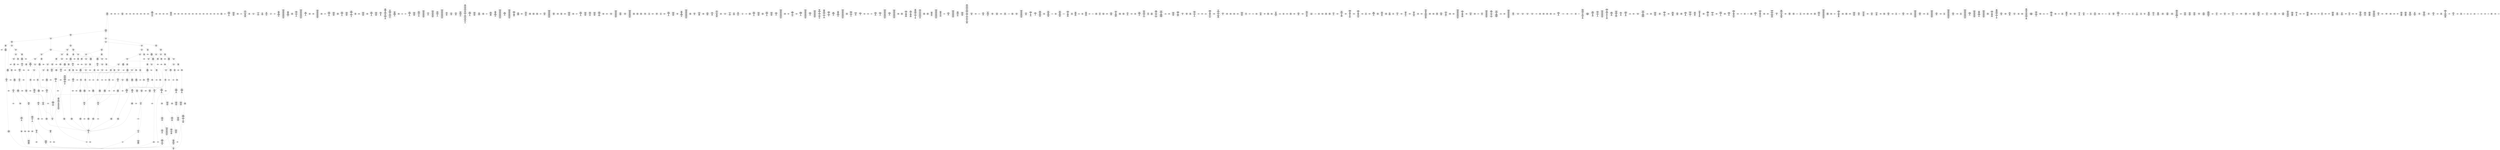 /* Generated by GvGen v.1.0 (https://www.github.com/stricaud/gvgen) */

digraph G {
compound=true;
   node1 [label="[anywhere]"];
   node2 [label="# 0x0
PUSHX Data
PUSHX Data
MSTORE
PUSHX LogicData
CALLDATASIZE
LT
PUSHX Data
JUMPI
"];
   node3 [label="# 0xd
PUSHX Data
CALLDATALOAD
PUSHX BitData
SHR
PUSHX LogicData
GT
PUSHX Data
JUMPI
"];
   node4 [label="# 0x1e
PUSHX LogicData
GT
PUSHX Data
JUMPI
"];
   node5 [label="# 0x29
PUSHX LogicData
GT
PUSHX Data
JUMPI
"];
   node6 [label="# 0x34
PUSHX LogicData
EQ
PUSHX Data
JUMPI
"];
   node7 [label="# 0x3f
PUSHX LogicData
EQ
PUSHX Data
JUMPI
"];
   node8 [label="# 0x4a
PUSHX LogicData
EQ
PUSHX Data
JUMPI
"];
   node9 [label="# 0x55
PUSHX LogicData
EQ
PUSHX Data
JUMPI
"];
   node10 [label="# 0x60
PUSHX LogicData
EQ
PUSHX Data
JUMPI
"];
   node11 [label="# 0x6b
PUSHX LogicData
EQ
PUSHX Data
JUMPI
"];
   node12 [label="# 0x76
PUSHX Data
REVERT
"];
   node13 [label="# 0x7a
JUMPDEST
PUSHX LogicData
EQ
PUSHX Data
JUMPI
"];
   node14 [label="# 0x86
PUSHX LogicData
EQ
PUSHX Data
JUMPI
"];
   node15 [label="# 0x91
PUSHX LogicData
EQ
PUSHX Data
JUMPI
"];
   node16 [label="# 0x9c
PUSHX LogicData
EQ
PUSHX Data
JUMPI
"];
   node17 [label="# 0xa7
PUSHX LogicData
EQ
PUSHX Data
JUMPI
"];
   node18 [label="# 0xb2
PUSHX Data
REVERT
"];
   node19 [label="# 0xb6
JUMPDEST
PUSHX LogicData
GT
PUSHX Data
JUMPI
"];
   node20 [label="# 0xc2
PUSHX LogicData
EQ
PUSHX Data
JUMPI
"];
   node21 [label="# 0xcd
PUSHX LogicData
EQ
PUSHX Data
JUMPI
"];
   node22 [label="# 0xd8
PUSHX LogicData
EQ
PUSHX Data
JUMPI
"];
   node23 [label="# 0xe3
PUSHX LogicData
EQ
PUSHX Data
JUMPI
"];
   node24 [label="# 0xee
PUSHX LogicData
EQ
PUSHX Data
JUMPI
"];
   node25 [label="# 0xf9
PUSHX Data
REVERT
"];
   node26 [label="# 0xfd
JUMPDEST
PUSHX LogicData
EQ
PUSHX Data
JUMPI
"];
   node27 [label="# 0x109
PUSHX LogicData
EQ
PUSHX Data
JUMPI
"];
   node28 [label="# 0x114
PUSHX LogicData
EQ
PUSHX Data
JUMPI
"];
   node29 [label="# 0x11f
PUSHX LogicData
EQ
PUSHX Data
JUMPI
"];
   node30 [label="# 0x12a
PUSHX LogicData
EQ
PUSHX Data
JUMPI
"];
   node31 [label="# 0x135
PUSHX Data
REVERT
"];
   node32 [label="# 0x139
JUMPDEST
PUSHX LogicData
GT
PUSHX Data
JUMPI
"];
   node33 [label="# 0x145
PUSHX LogicData
GT
PUSHX Data
JUMPI
"];
   node34 [label="# 0x150
PUSHX LogicData
EQ
PUSHX Data
JUMPI
"];
   node35 [label="# 0x15b
PUSHX LogicData
EQ
PUSHX Data
JUMPI
"];
   node36 [label="# 0x166
PUSHX LogicData
EQ
PUSHX Data
JUMPI
"];
   node37 [label="# 0x171
PUSHX LogicData
EQ
PUSHX Data
JUMPI
"];
   node38 [label="# 0x17c
PUSHX LogicData
EQ
PUSHX Data
JUMPI
"];
   node39 [label="# 0x187
PUSHX Data
REVERT
"];
   node40 [label="# 0x18b
JUMPDEST
PUSHX LogicData
EQ
PUSHX Data
JUMPI
"];
   node41 [label="# 0x197
PUSHX LogicData
EQ
PUSHX Data
JUMPI
"];
   node42 [label="# 0x1a2
PUSHX LogicData
EQ
PUSHX Data
JUMPI
"];
   node43 [label="# 0x1ad
PUSHX LogicData
EQ
PUSHX Data
JUMPI
"];
   node44 [label="# 0x1b8
PUSHX LogicData
EQ
PUSHX Data
JUMPI
"];
   node45 [label="# 0x1c3
PUSHX Data
REVERT
"];
   node46 [label="# 0x1c7
JUMPDEST
PUSHX LogicData
GT
PUSHX Data
JUMPI
"];
   node47 [label="# 0x1d3
PUSHX LogicData
EQ
PUSHX Data
JUMPI
"];
   node48 [label="# 0x1de
PUSHX LogicData
EQ
PUSHX Data
JUMPI
"];
   node49 [label="# 0x1e9
PUSHX LogicData
EQ
PUSHX Data
JUMPI
"];
   node50 [label="# 0x1f4
PUSHX LogicData
EQ
PUSHX Data
JUMPI
"];
   node51 [label="# 0x1ff
PUSHX LogicData
EQ
PUSHX Data
JUMPI
"];
   node52 [label="# 0x20a
PUSHX Data
REVERT
"];
   node53 [label="# 0x20e
JUMPDEST
PUSHX LogicData
EQ
PUSHX Data
JUMPI
"];
   node54 [label="# 0x21a
PUSHX LogicData
EQ
PUSHX Data
JUMPI
"];
   node55 [label="# 0x225
PUSHX LogicData
EQ
PUSHX Data
JUMPI
"];
   node56 [label="# 0x230
PUSHX LogicData
EQ
PUSHX Data
JUMPI
"];
   node57 [label="# 0x23b
PUSHX LogicData
EQ
PUSHX Data
JUMPI
"];
   node58 [label="# 0x246
JUMPDEST
PUSHX Data
REVERT
"];
   node59 [label="# 0x24b
JUMPDEST
CALLVALUE
ISZERO
PUSHX Data
JUMPI
"];
   node60 [label="# 0x253
PUSHX Data
REVERT
"];
   node61 [label="# 0x257
JUMPDEST
PUSHX Data
PUSHX Data
CALLDATASIZE
PUSHX Data
PUSHX Data
JUMP
"];
   node62 [label="# 0x266
JUMPDEST
PUSHX Data
JUMP
"];
   node63 [label="# 0x26b
JUMPDEST
PUSHX MemData
MLOAD
ISZERO
ISZERO
MSTORE
PUSHX ArithData
ADD
"];
   node64 [label="# 0x277
JUMPDEST
PUSHX MemData
MLOAD
SUB
RETURN
"];
   node65 [label="# 0x280
JUMPDEST
CALLVALUE
ISZERO
PUSHX Data
JUMPI
"];
   node66 [label="# 0x288
PUSHX Data
REVERT
"];
   node67 [label="# 0x28c
JUMPDEST
PUSHX Data
PUSHX Data
CALLDATASIZE
PUSHX Data
PUSHX Data
JUMP
"];
   node68 [label="# 0x29b
JUMPDEST
PUSHX Data
JUMP
"];
   node69 [label="# 0x2a0
JUMPDEST
STOP
"];
   node70 [label="# 0x2a2
JUMPDEST
CALLVALUE
ISZERO
PUSHX Data
JUMPI
"];
   node71 [label="# 0x2aa
PUSHX Data
REVERT
"];
   node72 [label="# 0x2ae
JUMPDEST
PUSHX Data
PUSHX Data
JUMP
"];
   node73 [label="# 0x2b7
JUMPDEST
PUSHX MemData
MLOAD
PUSHX Data
PUSHX Data
JUMP
"];
   node74 [label="# 0x2c4
JUMPDEST
CALLVALUE
ISZERO
PUSHX Data
JUMPI
"];
   node75 [label="# 0x2cc
PUSHX Data
REVERT
"];
   node76 [label="# 0x2d0
JUMPDEST
PUSHX Data
PUSHX Data
CALLDATASIZE
PUSHX Data
PUSHX Data
JUMP
"];
   node77 [label="# 0x2df
JUMPDEST
PUSHX Data
JUMP
"];
   node78 [label="# 0x2e4
JUMPDEST
PUSHX MemData
MLOAD
PUSHX ArithData
PUSHX BitData
PUSHX BitData
SHL
SUB
AND
MSTORE
PUSHX ArithData
ADD
PUSHX Data
JUMP
"];
   node79 [label="# 0x2fc
JUMPDEST
CALLVALUE
ISZERO
PUSHX Data
JUMPI
"];
   node80 [label="# 0x304
PUSHX Data
REVERT
"];
   node81 [label="# 0x308
JUMPDEST
PUSHX Data
PUSHX Data
CALLDATASIZE
PUSHX Data
PUSHX Data
JUMP
"];
   node82 [label="# 0x317
JUMPDEST
PUSHX Data
JUMP
"];
   node83 [label="# 0x31c
JUMPDEST
CALLVALUE
ISZERO
PUSHX Data
JUMPI
"];
   node84 [label="# 0x324
PUSHX Data
REVERT
"];
   node85 [label="# 0x328
JUMPDEST
PUSHX Data
PUSHX Data
CALLDATASIZE
PUSHX Data
PUSHX Data
JUMP
"];
   node86 [label="# 0x337
JUMPDEST
PUSHX Data
JUMP
"];
   node87 [label="# 0x33c
JUMPDEST
CALLVALUE
ISZERO
PUSHX Data
JUMPI
"];
   node88 [label="# 0x344
PUSHX Data
REVERT
"];
   node89 [label="# 0x348
JUMPDEST
PUSHX StorData
SLOAD
PUSHX Data
JUMP
"];
   node90 [label="# 0x353
JUMPDEST
PUSHX MemData
MLOAD
MSTORE
PUSHX ArithData
ADD
PUSHX Data
JUMP
"];
   node91 [label="# 0x361
JUMPDEST
CALLVALUE
ISZERO
PUSHX Data
JUMPI
"];
   node92 [label="# 0x369
PUSHX Data
REVERT
"];
   node93 [label="# 0x36d
JUMPDEST
PUSHX Data
PUSHX Data
CALLDATASIZE
PUSHX Data
PUSHX Data
JUMP
"];
   node94 [label="# 0x37c
JUMPDEST
PUSHX Data
JUMP
"];
   node95 [label="# 0x381
JUMPDEST
CALLVALUE
ISZERO
PUSHX Data
JUMPI
"];
   node96 [label="# 0x389
PUSHX Data
REVERT
"];
   node97 [label="# 0x38d
JUMPDEST
PUSHX Data
PUSHX Data
CALLDATASIZE
PUSHX Data
PUSHX Data
JUMP
"];
   node98 [label="# 0x39c
JUMPDEST
PUSHX Data
JUMP
"];
   node99 [label="# 0x3a1
JUMPDEST
CALLVALUE
ISZERO
PUSHX Data
JUMPI
"];
   node100 [label="# 0x3a9
PUSHX Data
REVERT
"];
   node101 [label="# 0x3ad
JUMPDEST
PUSHX Data
PUSHX Data
CALLDATASIZE
PUSHX Data
PUSHX Data
JUMP
"];
   node102 [label="# 0x3bc
JUMPDEST
PUSHX Data
JUMP
"];
   node103 [label="# 0x3c1
JUMPDEST
CALLVALUE
ISZERO
PUSHX Data
JUMPI
"];
   node104 [label="# 0x3c9
PUSHX Data
REVERT
"];
   node105 [label="# 0x3cd
JUMPDEST
PUSHX Data
PUSHX Data
CALLDATASIZE
PUSHX Data
PUSHX Data
JUMP
"];
   node106 [label="# 0x3dc
JUMPDEST
PUSHX Data
JUMP
"];
   node107 [label="# 0x3e1
JUMPDEST
PUSHX Data
MLOAD
PUSHX ArithData
PUSHX BitData
PUSHX BitData
SHL
SUB
AND
MSTORE
PUSHX ArithData
ADD
MSTORE
ADD
PUSHX Data
JUMP
"];
   node108 [label="# 0x400
JUMPDEST
CALLVALUE
ISZERO
PUSHX Data
JUMPI
"];
   node109 [label="# 0x408
PUSHX Data
REVERT
"];
   node110 [label="# 0x40c
JUMPDEST
PUSHX Data
PUSHX Data
CALLDATASIZE
PUSHX Data
PUSHX Data
JUMP
"];
   node111 [label="# 0x41b
JUMPDEST
PUSHX Data
JUMP
"];
   node112 [label="# 0x420
JUMPDEST
CALLVALUE
ISZERO
PUSHX Data
JUMPI
"];
   node113 [label="# 0x428
PUSHX Data
REVERT
"];
   node114 [label="# 0x42c
JUMPDEST
PUSHX Data
PUSHX Data
CALLDATASIZE
PUSHX Data
PUSHX Data
JUMP
"];
   node115 [label="# 0x43b
JUMPDEST
PUSHX Data
JUMP
"];
   node116 [label="# 0x440
JUMPDEST
CALLVALUE
ISZERO
PUSHX Data
JUMPI
"];
   node117 [label="# 0x448
PUSHX Data
REVERT
"];
   node118 [label="# 0x44c
JUMPDEST
PUSHX StorData
SLOAD
PUSHX Data
PUSHX ArithData
PUSHX BitData
PUSHX BitData
SHL
SUB
AND
JUMP
"];
   node119 [label="# 0x460
JUMPDEST
CALLVALUE
ISZERO
PUSHX Data
JUMPI
"];
   node120 [label="# 0x468
PUSHX Data
REVERT
"];
   node121 [label="# 0x46c
JUMPDEST
PUSHX Data
PUSHX Data
CALLDATASIZE
PUSHX Data
PUSHX Data
JUMP
"];
   node122 [label="# 0x47b
JUMPDEST
PUSHX Data
JUMP
"];
   node123 [label="# 0x480
JUMPDEST
CALLVALUE
ISZERO
PUSHX Data
JUMPI
"];
   node124 [label="# 0x488
PUSHX Data
REVERT
"];
   node125 [label="# 0x48c
JUMPDEST
PUSHX Data
PUSHX Data
JUMP
"];
   node126 [label="# 0x495
JUMPDEST
CALLVALUE
ISZERO
PUSHX Data
JUMPI
"];
   node127 [label="# 0x49d
PUSHX Data
REVERT
"];
   node128 [label="# 0x4a1
JUMPDEST
PUSHX Data
PUSHX Data
CALLDATASIZE
PUSHX Data
PUSHX Data
JUMP
"];
   node129 [label="# 0x4b0
JUMPDEST
PUSHX Data
JUMP
"];
   node130 [label="# 0x4b5
JUMPDEST
CALLVALUE
ISZERO
PUSHX Data
JUMPI
"];
   node131 [label="# 0x4bd
PUSHX Data
REVERT
"];
   node132 [label="# 0x4c1
JUMPDEST
PUSHX StorData
SLOAD
PUSHX Data
PUSHX BitData
AND
JUMP
"];
   node133 [label="# 0x4cf
JUMPDEST
CALLVALUE
ISZERO
PUSHX Data
JUMPI
"];
   node134 [label="# 0x4d7
PUSHX Data
REVERT
"];
   node135 [label="# 0x4db
JUMPDEST
PUSHX Data
PUSHX Data
CALLDATASIZE
PUSHX Data
PUSHX Data
JUMP
"];
   node136 [label="# 0x4ea
JUMPDEST
PUSHX Data
PUSHX Data
MSTORE
PUSHX Data
MSTORE
PUSHX Data
SHA3
SLOAD
PUSHX BitData
AND
JUMP
"];
   node137 [label="# 0x4ff
JUMPDEST
CALLVALUE
ISZERO
PUSHX Data
JUMPI
"];
   node138 [label="# 0x507
PUSHX Data
REVERT
"];
   node139 [label="# 0x50b
JUMPDEST
PUSHX StorData
SLOAD
PUSHX BitData
PUSHX BitData
SHL
DIV
PUSHX BitData
AND
PUSHX Data
JUMP
"];
   node140 [label="# 0x51e
JUMPDEST
CALLVALUE
ISZERO
PUSHX Data
JUMPI
"];
   node141 [label="# 0x526
PUSHX Data
REVERT
"];
   node142 [label="# 0x52a
JUMPDEST
PUSHX Data
PUSHX Data
CALLDATASIZE
PUSHX Data
PUSHX Data
JUMP
"];
   node143 [label="# 0x539
JUMPDEST
PUSHX Data
JUMP
"];
   node144 [label="# 0x53e
JUMPDEST
CALLVALUE
ISZERO
PUSHX Data
JUMPI
"];
   node145 [label="# 0x546
PUSHX Data
REVERT
"];
   node146 [label="# 0x54a
JUMPDEST
PUSHX Data
PUSHX Data
CALLDATASIZE
PUSHX Data
PUSHX Data
JUMP
"];
   node147 [label="# 0x559
JUMPDEST
PUSHX Data
JUMP
"];
   node148 [label="# 0x55e
JUMPDEST
CALLVALUE
ISZERO
PUSHX Data
JUMPI
"];
   node149 [label="# 0x566
PUSHX Data
REVERT
"];
   node150 [label="# 0x56a
JUMPDEST
PUSHX Data
PUSHX Data
JUMP
"];
   node151 [label="# 0x573
JUMPDEST
CALLVALUE
ISZERO
PUSHX Data
JUMPI
"];
   node152 [label="# 0x57b
PUSHX Data
REVERT
"];
   node153 [label="# 0x57f
JUMPDEST
PUSHX Data
PUSHX Data
JUMP
"];
   node154 [label="# 0x588
JUMPDEST
CALLVALUE
ISZERO
PUSHX Data
JUMPI
"];
   node155 [label="# 0x590
PUSHX Data
REVERT
"];
   node156 [label="# 0x594
JUMPDEST
PUSHX StorData
SLOAD
PUSHX ArithData
PUSHX BitData
PUSHX BitData
SHL
SUB
AND
PUSHX Data
JUMP
"];
   node157 [label="# 0x5a6
JUMPDEST
CALLVALUE
ISZERO
PUSHX Data
JUMPI
"];
   node158 [label="# 0x5ae
PUSHX Data
REVERT
"];
   node159 [label="# 0x5b2
JUMPDEST
PUSHX Data
PUSHX Data
JUMP
"];
   node160 [label="# 0x5bb
JUMPDEST
CALLVALUE
ISZERO
PUSHX Data
JUMPI
"];
   node161 [label="# 0x5c3
PUSHX Data
REVERT
"];
   node162 [label="# 0x5c7
JUMPDEST
PUSHX Data
PUSHX Data
CALLDATASIZE
PUSHX Data
PUSHX Data
JUMP
"];
   node163 [label="# 0x5d6
JUMPDEST
PUSHX Data
JUMP
"];
   node164 [label="# 0x5db
JUMPDEST
CALLVALUE
ISZERO
PUSHX Data
JUMPI
"];
   node165 [label="# 0x5e3
PUSHX Data
REVERT
"];
   node166 [label="# 0x5e7
JUMPDEST
PUSHX Data
PUSHX Data
JUMP
"];
   node167 [label="# 0x5f0
JUMPDEST
PUSHX Data
PUSHX Data
CALLDATASIZE
PUSHX Data
PUSHX Data
JUMP
"];
   node168 [label="# 0x5fe
JUMPDEST
PUSHX Data
JUMP
"];
   node169 [label="# 0x603
JUMPDEST
PUSHX Data
PUSHX Data
CALLDATASIZE
PUSHX Data
PUSHX Data
JUMP
"];
   node170 [label="# 0x611
JUMPDEST
PUSHX Data
JUMP
"];
   node171 [label="# 0x616
JUMPDEST
CALLVALUE
ISZERO
PUSHX Data
JUMPI
"];
   node172 [label="# 0x61e
PUSHX Data
REVERT
"];
   node173 [label="# 0x622
JUMPDEST
PUSHX Data
PUSHX Data
CALLDATASIZE
PUSHX Data
PUSHX Data
JUMP
"];
   node174 [label="# 0x631
JUMPDEST
PUSHX Data
JUMP
"];
   node175 [label="# 0x636
JUMPDEST
CALLVALUE
ISZERO
PUSHX Data
JUMPI
"];
   node176 [label="# 0x63e
PUSHX Data
REVERT
"];
   node177 [label="# 0x642
JUMPDEST
PUSHX Data
PUSHX StorData
SLOAD
JUMP
"];
   node178 [label="# 0x64c
JUMPDEST
CALLVALUE
ISZERO
PUSHX Data
JUMPI
"];
   node179 [label="# 0x654
PUSHX Data
REVERT
"];
   node180 [label="# 0x658
JUMPDEST
PUSHX Data
PUSHX Data
CALLDATASIZE
PUSHX Data
PUSHX Data
JUMP
"];
   node181 [label="# 0x667
JUMPDEST
PUSHX Data
JUMP
"];
   node182 [label="# 0x66c
JUMPDEST
CALLVALUE
ISZERO
PUSHX Data
JUMPI
"];
   node183 [label="# 0x674
PUSHX Data
REVERT
"];
   node184 [label="# 0x678
JUMPDEST
PUSHX StorData
SLOAD
PUSHX StorData
SLOAD
PUSHX StorData
SLOAD
PUSHX StorData
SLOAD
PUSHX StorData
SLOAD
PUSHX Data
PUSHX ArithData
PUSHX BitData
PUSHX BitData
SHL
SUB
AND
PUSHX BitData
PUSHX BitData
PUSHX BitData
SHL
DIV
AND
AND
PUSHX Data
DIV
AND
JUMP
"];
   node185 [label="# 0x6b4
JUMPDEST
PUSHX Data
MLOAD
MSTORE
PUSHX ArithData
ADD
MSTORE
ADD
MSTORE
PUSHX ArithData
PUSHX BitData
PUSHX BitData
SHL
SUB
AND
PUSHX ArithData
ADD
MSTORE
ISZERO
ISZERO
PUSHX ArithData
ADD
MSTORE
ISZERO
ISZERO
PUSHX ArithData
ADD
MSTORE
ISZERO
ISZERO
PUSHX ArithData
ADD
MSTORE
PUSHX ArithData
ADD
PUSHX Data
JUMP
"];
   node186 [label="# 0x6f7
JUMPDEST
CALLVALUE
ISZERO
PUSHX Data
JUMPI
"];
   node187 [label="# 0x6ff
PUSHX Data
REVERT
"];
   node188 [label="# 0x703
JUMPDEST
PUSHX Data
PUSHX Data
CALLDATASIZE
PUSHX Data
PUSHX Data
JUMP
"];
   node189 [label="# 0x712
JUMPDEST
PUSHX Data
JUMP
"];
   node190 [label="# 0x717
JUMPDEST
CALLVALUE
ISZERO
PUSHX Data
JUMPI
"];
   node191 [label="# 0x71f
PUSHX Data
REVERT
"];
   node192 [label="# 0x723
JUMPDEST
PUSHX Data
PUSHX Data
CALLDATASIZE
PUSHX Data
PUSHX Data
JUMP
"];
   node193 [label="# 0x732
JUMPDEST
PUSHX Data
JUMP
"];
   node194 [label="# 0x737
JUMPDEST
CALLVALUE
ISZERO
PUSHX Data
JUMPI
"];
   node195 [label="# 0x73f
PUSHX Data
REVERT
"];
   node196 [label="# 0x743
JUMPDEST
PUSHX Data
PUSHX Data
CALLDATASIZE
PUSHX Data
PUSHX Data
JUMP
"];
   node197 [label="# 0x752
JUMPDEST
PUSHX Data
JUMP
"];
   node198 [label="# 0x757
JUMPDEST
CALLVALUE
ISZERO
PUSHX Data
JUMPI
"];
   node199 [label="# 0x75f
PUSHX Data
REVERT
"];
   node200 [label="# 0x763
JUMPDEST
PUSHX Data
PUSHX Data
JUMP
"];
   node201 [label="# 0x76c
JUMPDEST
CALLVALUE
ISZERO
PUSHX Data
JUMPI
"];
   node202 [label="# 0x774
PUSHX Data
REVERT
"];
   node203 [label="# 0x778
JUMPDEST
PUSHX Data
PUSHX Data
CALLDATASIZE
PUSHX Data
PUSHX Data
JUMP
"];
   node204 [label="# 0x787
JUMPDEST
PUSHX Data
JUMP
"];
   node205 [label="# 0x78c
JUMPDEST
CALLVALUE
ISZERO
PUSHX Data
JUMPI
"];
   node206 [label="# 0x794
PUSHX Data
REVERT
"];
   node207 [label="# 0x798
JUMPDEST
PUSHX Data
PUSHX Data
CALLDATASIZE
PUSHX Data
PUSHX Data
JUMP
"];
   node208 [label="# 0x7a7
JUMPDEST
PUSHX Data
JUMP
"];
   node209 [label="# 0x7ac
JUMPDEST
CALLVALUE
ISZERO
PUSHX Data
JUMPI
"];
   node210 [label="# 0x7b4
PUSHX Data
REVERT
"];
   node211 [label="# 0x7b8
JUMPDEST
PUSHX Data
PUSHX Data
CALLDATASIZE
PUSHX Data
PUSHX Data
JUMP
"];
   node212 [label="# 0x7c7
JUMPDEST
PUSHX Data
JUMP
"];
   node213 [label="# 0x7cc
JUMPDEST
PUSHX Data
PUSHX Data
PUSHX Data
JUMP
"];
   node214 [label="# 0x7d7
JUMPDEST
JUMP
"];
   node215 [label="# 0x7dd
JUMPDEST
PUSHX StorData
SLOAD
PUSHX ArithData
PUSHX BitData
PUSHX BitData
SHL
SUB
AND
CALLER
EQ
PUSHX Data
JUMPI
"];
   node216 [label="# 0x7f0
PUSHX MemData
MLOAD
PUSHX BitData
PUSHX BitData
SHL
MSTORE
PUSHX ArithData
ADD
PUSHX Data
PUSHX Data
JUMP
"];
   node217 [label="# 0x807
JUMPDEST
PUSHX MemData
MLOAD
SUB
REVERT
"];
   node218 [label="# 0x810
JUMPDEST
PUSHX Data
PUSHX Data
JUMP
"];
   node219 [label="# 0x81a
JUMPDEST
JUMP
"];
   node220 [label="# 0x81e
JUMPDEST
PUSHX Data
PUSHX StorData
SLOAD
PUSHX Data
PUSHX Data
JUMP
"];
   node221 [label="# 0x82d
JUMPDEST
PUSHX ArithData
ADD
PUSHX ArithData
DIV
MUL
PUSHX ArithData
ADD
PUSHX MemData
MLOAD
ADD
PUSHX Data
MSTORE
MSTORE
PUSHX ArithData
ADD
SLOAD
PUSHX Data
PUSHX Data
JUMP
"];
   node222 [label="# 0x859
JUMPDEST
ISZERO
PUSHX Data
JUMPI
"];
   node223 [label="# 0x860
PUSHX LogicData
LT
PUSHX Data
JUMPI
"];
   node224 [label="# 0x868
PUSHX ArithData
SLOAD
DIV
MUL
MSTORE
PUSHX ArithData
ADD
PUSHX Data
JUMP
"];
   node225 [label="# 0x87b
JUMPDEST
ADD
PUSHX Data
MSTORE
PUSHX Data
PUSHX Data
SHA3
"];
   node226 [label="# 0x889
JUMPDEST
SLOAD
MSTORE
PUSHX ArithData
ADD
PUSHX ArithData
ADD
GT
PUSHX Data
JUMPI
"];
   node227 [label="# 0x89d
SUB
PUSHX BitData
AND
ADD
"];
   node228 [label="# 0x8a6
JUMPDEST
JUMP
"];
   node229 [label="# 0x8b0
JUMPDEST
PUSHX Data
MSTORE
PUSHX Data
PUSHX Data
MSTORE
PUSHX Data
SHA3
SLOAD
PUSHX ArithData
PUSHX BitData
PUSHX BitData
SHL
SUB
AND
PUSHX Data
JUMPI
"];
   node230 [label="# 0x8cd
PUSHX MemData
MLOAD
PUSHX BitData
PUSHX BitData
SHL
MSTORE
PUSHX Data
PUSHX ArithData
ADD
MSTORE
PUSHX Data
PUSHX ArithData
ADD
MSTORE
PUSHX Data
PUSHX ArithData
ADD
MSTORE
PUSHX BitData
PUSHX BitData
SHL
PUSHX ArithData
ADD
MSTORE
PUSHX ArithData
ADD
PUSHX Data
JUMP
"];
   node231 [label="# 0x929
JUMPDEST
PUSHX Data
MSTORE
PUSHX Data
PUSHX Data
MSTORE
PUSHX Data
SHA3
SLOAD
PUSHX ArithData
PUSHX BitData
PUSHX BitData
SHL
SUB
AND
JUMP
"];
   node232 [label="# 0x945
JUMPDEST
PUSHX Data
PUSHX Data
PUSHX Data
JUMP
"];
   node233 [label="# 0x950
JUMPDEST
PUSHX ArithData
PUSHX BitData
PUSHX BitData
SHL
SUB
AND
PUSHX ArithData
PUSHX BitData
PUSHX BitData
SHL
SUB
AND
EQ
ISZERO
PUSHX Data
JUMPI
"];
   node234 [label="# 0x96d
PUSHX MemData
MLOAD
PUSHX BitData
PUSHX BitData
SHL
MSTORE
PUSHX Data
PUSHX ArithData
ADD
MSTORE
PUSHX Data
PUSHX ArithData
ADD
MSTORE
PUSHX Data
PUSHX ArithData
ADD
MSTORE
PUSHX BitData
PUSHX BitData
SHL
PUSHX ArithData
ADD
MSTORE
PUSHX ArithData
ADD
PUSHX Data
JUMP
"];
   node235 [label="# 0x9be
JUMPDEST
CALLER
PUSHX ArithData
PUSHX BitData
PUSHX BitData
SHL
SUB
AND
EQ
PUSHX Data
JUMPI
"];
   node236 [label="# 0x9d0
PUSHX Data
CALLER
PUSHX Data
JUMP
"];
   node237 [label="# 0x9da
JUMPDEST
PUSHX Data
JUMPI
"];
   node238 [label="# 0x9df
PUSHX MemData
MLOAD
PUSHX BitData
PUSHX BitData
SHL
MSTORE
PUSHX Data
PUSHX ArithData
ADD
MSTORE
PUSHX Data
PUSHX ArithData
ADD
MSTORE
PUSHX Data
PUSHX ArithData
ADD
MSTORE
PUSHX Data
PUSHX ArithData
ADD
MSTORE
PUSHX ArithData
ADD
PUSHX Data
JUMP
"];
   node239 [label="# 0xa4c
JUMPDEST
PUSHX Data
PUSHX Data
JUMP
"];
   node240 [label="# 0xa56
JUMPDEST
JUMP
"];
   node241 [label="# 0xa5b
JUMPDEST
PUSHX StorData
SLOAD
PUSHX ArithData
PUSHX BitData
PUSHX BitData
SHL
SUB
AND
CALLER
EQ
PUSHX Data
JUMPI
"];
   node242 [label="# 0xa6e
PUSHX MemData
MLOAD
PUSHX BitData
PUSHX BitData
SHL
MSTORE
PUSHX ArithData
ADD
PUSHX Data
PUSHX Data
JUMP
"];
   node243 [label="# 0xa85
JUMPDEST
PUSHX Data
PUSHX Data
PUSHX Data
JUMP
"];
   node244 [label="# 0xa90
JUMPDEST
PUSHX StorData
SLOAD
PUSHX ArithData
PUSHX BitData
PUSHX BitData
SHL
SUB
AND
CALLER
EQ
PUSHX Data
JUMPI
"];
   node245 [label="# 0xaa3
PUSHX MemData
MLOAD
PUSHX BitData
PUSHX BitData
SHL
MSTORE
PUSHX ArithData
ADD
PUSHX Data
PUSHX Data
JUMP
"];
   node246 [label="# 0xaba
JUMPDEST
PUSHX StorData
SLOAD
PUSHX ArithData
PUSHX BitData
PUSHX BitData
SHL
SUB
NOT
AND
PUSHX ArithData
PUSHX BitData
PUSHX BitData
SHL
SUB
AND
OR
SSTORE
JUMP
"];
   node247 [label="# 0xadc
JUMPDEST
PUSHX Data
CALLER
PUSHX Data
JUMP
"];
   node248 [label="# 0xae6
JUMPDEST
PUSHX Data
JUMPI
"];
   node249 [label="# 0xaeb
PUSHX MemData
MLOAD
PUSHX BitData
PUSHX BitData
SHL
MSTORE
PUSHX ArithData
ADD
PUSHX Data
PUSHX Data
JUMP
"];
   node250 [label="# 0xb02
JUMPDEST
PUSHX Data
PUSHX Data
JUMP
"];
   node251 [label="# 0xb0d
JUMPDEST
PUSHX StorData
SLOAD
PUSHX ArithData
PUSHX BitData
PUSHX BitData
SHL
SUB
AND
CALLER
EQ
PUSHX Data
JUMPI
"];
   node252 [label="# 0xb20
PUSHX MemData
MLOAD
PUSHX BitData
PUSHX BitData
SHL
MSTORE
PUSHX ArithData
ADD
PUSHX Data
PUSHX Data
JUMP
"];
   node253 [label="# 0xb37
JUMPDEST
PUSHX StorData
SLOAD
PUSHX BitData
NOT
AND
ISZERO
ISZERO
OR
SSTORE
JUMP
"];
   node254 [label="# 0xb4a
JUMPDEST
PUSHX Data
MSTORE
PUSHX Data
PUSHX ArithData
MSTORE
PUSHX Data
SHA3
MLOAD
ADD
MSTORE
SLOAD
PUSHX ArithData
PUSHX BitData
PUSHX BitData
SHL
SUB
AND
MSTORE
PUSHX BitData
PUSHX BitData
SHL
DIV
PUSHX ArithData
PUSHX BitData
PUSHX BitData
SHL
SUB
AND
ADD
MSTORE
PUSHX Data
JUMPI
"];
   node255 [label="# 0xb90
PUSHX Data
MLOAD
ADD
MSTORE
PUSHX StorData
SLOAD
PUSHX ArithData
PUSHX BitData
PUSHX BitData
SHL
SUB
AND
MSTORE
PUSHX BitData
PUSHX BitData
SHL
DIV
PUSHX ArithData
PUSHX BitData
PUSHX BitData
SHL
SUB
AND
PUSHX ArithData
ADD
MSTORE
"];
   node256 [label="# 0xbbf
JUMPDEST
PUSHX ArithData
ADD
MLOAD
PUSHX Data
PUSHX Data
PUSHX Data
PUSHX ArithData
PUSHX BitData
PUSHX BitData
SHL
SUB
AND
PUSHX Data
JUMP
"];
   node257 [label="# 0xbde
JUMPDEST
PUSHX Data
PUSHX Data
JUMP
"];
   node258 [label="# 0xbe8
JUMPDEST
MLOAD
"];
   node259 [label="# 0xbf1
JUMPDEST
JUMP
"];
   node260 [label="# 0xbf8
JUMPDEST
PUSHX StorData
SLOAD
PUSHX ArithData
PUSHX BitData
PUSHX BitData
SHL
SUB
AND
CALLER
EQ
PUSHX Data
JUMPI
"];
   node261 [label="# 0xc0b
PUSHX MemData
MLOAD
PUSHX BitData
PUSHX BitData
SHL
MSTORE
PUSHX ArithData
ADD
PUSHX Data
PUSHX Data
JUMP
"];
   node262 [label="# 0xc22
JUMPDEST
PUSHX ArithData
ADD
MLOAD
PUSHX ArithData
PUSHX BitData
PUSHX BitData
SHL
SUB
AND
PUSHX ArithData
ADD
MLOAD
LT
ISZERO
PUSHX Data
JUMPI
"];
   node263 [label="# 0xc3c
PUSHX MemData
MLOAD
PUSHX BitData
PUSHX BitData
SHL
MSTORE
PUSHX Data
PUSHX ArithData
ADD
MSTORE
PUSHX Data
PUSHX ArithData
ADD
MSTORE
PUSHX Data
PUSHX ArithData
ADD
MSTORE
PUSHX ArithData
ADD
PUSHX Data
JUMP
"];
   node264 [label="# 0xc83
JUMPDEST
PUSHX StorData
SLOAD
MLOAD
LT
ISZERO
PUSHX Data
JUMPI
"];
   node265 [label="# 0xc8f
PUSHX MemData
MLOAD
PUSHX BitData
PUSHX BitData
SHL
MSTORE
PUSHX Data
PUSHX ArithData
ADD
MSTORE
PUSHX ArithData
ADD
MSTORE
PUSHX Data
PUSHX ArithData
ADD
MSTORE
PUSHX ArithData
ADD
PUSHX Data
JUMP
"];
   node266 [label="# 0xcd6
JUMPDEST
PUSHX StorData
SLOAD
PUSHX ArithData
ADD
MLOAD
PUSHX ArithData
PUSHX BitData
PUSHX BitData
SHL
SUB
AND
LT
ISZERO
PUSHX Data
JUMPI
"];
   node267 [label="# 0xcee
PUSHX MemData
MLOAD
PUSHX BitData
PUSHX BitData
SHL
MSTORE
PUSHX Data
PUSHX ArithData
ADD
MSTORE
PUSHX Data
PUSHX ArithData
ADD
MSTORE
PUSHX Data
PUSHX ArithData
ADD
MSTORE
PUSHX BitData
PUSHX BitData
SHL
PUSHX ArithData
ADD
MSTORE
PUSHX ArithData
ADD
PUSHX Data
JUMP
"];
   node268 [label="# 0xd3f
JUMPDEST
PUSHX StorData
SLOAD
PUSHX Data
DIV
PUSHX BitData
AND
ISZERO
PUSHX Data
JUMPI
"];
   node269 [label="# 0xd50
PUSHX Data
PUSHX ArithData
ADD
MSTORE
PUSHX StorData
SLOAD
MSTORE
"];
   node270 [label="# 0xd5c
JUMPDEST
PUSHX StorData
SLOAD
PUSHX BitData
AND
ISZERO
PUSHX Data
JUMPI
"];
   node271 [label="# 0xd68
PUSHX Data
PUSHX ArithData
ADD
MSTORE
PUSHX StorData
SLOAD
PUSHX ArithData
PUSHX BitData
PUSHX BitData
SHL
SUB
AND
PUSHX ArithData
ADD
MSTORE
"];
   node272 [label="# 0xd80
JUMPDEST
MLOAD
PUSHX Data
SSTORE
PUSHX ArithData
ADD
MLOAD
PUSHX Data
SSTORE
PUSHX ArithData
ADD
MLOAD
PUSHX Data
SSTORE
PUSHX ArithData
ADD
MLOAD
PUSHX ArithData
ADD
MLOAD
ISZERO
ISZERO
PUSHX BitData
PUSHX BitData
SHL
MUL
PUSHX ArithData
PUSHX BitData
PUSHX BitData
SHL
SUB
AND
OR
PUSHX Data
SSTORE
PUSHX ArithData
ADD
MLOAD
PUSHX StorData
SLOAD
PUSHX ArithData
ADD
MLOAD
ISZERO
ISZERO
PUSHX ArithData
MUL
PUSHX BitData
NOT
ISZERO
ISZERO
AND
PUSHX BitData
NOT
AND
OR
OR
SSTORE
JUMP
"];
   node273 [label="# 0xde6
JUMPDEST
PUSHX StorData
SLOAD
PUSHX ArithData
PUSHX BitData
PUSHX BitData
SHL
SUB
AND
CALLER
EQ
PUSHX Data
JUMPI
"];
   node274 [label="# 0xdf9
PUSHX MemData
MLOAD
PUSHX BitData
PUSHX BitData
SHL
MSTORE
PUSHX ArithData
ADD
PUSHX Data
PUSHX Data
JUMP
"];
   node275 [label="# 0xe10
JUMPDEST
MLOAD
PUSHX Data
PUSHX Data
PUSHX ArithData
ADD
PUSHX Data
JUMP
"];
   node276 [label="# 0xe23
JUMPDEST
PUSHX Data
PUSHX Data
PUSHX Data
JUMP
"];
   node277 [label="# 0xe2f
JUMPDEST
JUMP
"];
   node278 [label="# 0xe36
JUMPDEST
PUSHX StorData
SLOAD
PUSHX ArithData
PUSHX BitData
PUSHX BitData
SHL
SUB
AND
CALLER
EQ
PUSHX Data
JUMPI
"];
   node279 [label="# 0xe49
PUSHX MemData
MLOAD
PUSHX BitData
PUSHX BitData
SHL
MSTORE
PUSHX ArithData
ADD
PUSHX Data
PUSHX Data
JUMP
"];
   node280 [label="# 0xe60
JUMPDEST
PUSHX Data
PUSHX Data
JUMP
"];
   node281 [label="# 0xe68
JUMPDEST
JUMP
"];
   node282 [label="# 0xe6a
JUMPDEST
PUSHX Data
PUSHX MemData
MLOAD
PUSHX ArithData
ADD
PUSHX Data
MSTORE
PUSHX Data
MSTORE
PUSHX Data
JUMP
"];
   node283 [label="# 0xe85
JUMPDEST
PUSHX Data
MSTORE
PUSHX Data
PUSHX Data
MSTORE
PUSHX Data
SHA3
SLOAD
PUSHX ArithData
PUSHX BitData
PUSHX BitData
SHL
SUB
AND
PUSHX Data
JUMPI
"];
   node284 [label="# 0xea3
PUSHX MemData
MLOAD
PUSHX BitData
PUSHX BitData
SHL
MSTORE
PUSHX Data
PUSHX ArithData
ADD
MSTORE
PUSHX Data
PUSHX ArithData
ADD
MSTORE
PUSHX Data
PUSHX ArithData
ADD
MSTORE
PUSHX BitData
PUSHX BitData
SHL
PUSHX ArithData
ADD
MSTORE
PUSHX ArithData
ADD
PUSHX Data
JUMP
"];
   node285 [label="# 0xefc
JUMPDEST
PUSHX Data
PUSHX ArithData
PUSHX BitData
PUSHX BitData
SHL
SUB
AND
PUSHX Data
JUMPI
"];
   node286 [label="# 0xf0d
PUSHX MemData
MLOAD
PUSHX BitData
PUSHX BitData
SHL
MSTORE
PUSHX Data
PUSHX ArithData
ADD
MSTORE
PUSHX Data
PUSHX ArithData
ADD
MSTORE
PUSHX Data
PUSHX ArithData
ADD
MSTORE
PUSHX BitData
PUSHX BitData
SHL
PUSHX ArithData
ADD
MSTORE
PUSHX ArithData
ADD
PUSHX Data
JUMP
"];
   node287 [label="# 0xf67
JUMPDEST
PUSHX ArithData
PUSHX BitData
PUSHX BitData
SHL
SUB
AND
PUSHX Data
MSTORE
PUSHX Data
PUSHX Data
MSTORE
PUSHX Data
SHA3
SLOAD
JUMP
"];
   node288 [label="# 0xf83
JUMPDEST
PUSHX StorData
SLOAD
PUSHX ArithData
PUSHX BitData
PUSHX BitData
SHL
SUB
AND
CALLER
EQ
PUSHX Data
JUMPI
"];
   node289 [label="# 0xf96
PUSHX MemData
MLOAD
PUSHX BitData
PUSHX BitData
SHL
MSTORE
PUSHX ArithData
ADD
PUSHX Data
PUSHX Data
JUMP
"];
   node290 [label="# 0xfad
JUMPDEST
PUSHX Data
PUSHX Data
PUSHX Data
JUMP
"];
   node291 [label="# 0xfb7
JUMPDEST
PUSHX StorData
SLOAD
PUSHX ArithData
PUSHX BitData
PUSHX BitData
SHL
SUB
AND
CALLER
EQ
PUSHX Data
JUMPI
"];
   node292 [label="# 0xfca
PUSHX MemData
MLOAD
PUSHX BitData
PUSHX BitData
SHL
MSTORE
PUSHX ArithData
ADD
PUSHX Data
PUSHX Data
JUMP
"];
   node293 [label="# 0xfe1
JUMPDEST
PUSHX Data
PUSHX Data
JUMP
"];
   node294 [label="# 0xfe9
JUMPDEST
PUSHX Data
PUSHX Data
PUSHX StorData
SLOAD
JUMP
"];
   node295 [label="# 0xff4
JUMPDEST
JUMP
"];
   node296 [label="# 0xff9
JUMPDEST
PUSHX Data
PUSHX Data
PUSHX Data
PUSHX Data
PUSHX Data
PUSHX Data
JUMP
"];
   node297 [label="# 0x100d
JUMPDEST
PUSHX Data
JUMP
"];
   node298 [label="# 0x1012
JUMPDEST
MSTORE
PUSHX ArithData
ADD
MSTORE
PUSHX ArithData
ADD
PUSHX Data
SHA3
SLOAD
PUSHX BitData
AND
JUMP
"];
   node299 [label="# 0x102e
JUMPDEST
PUSHX Data
PUSHX StorData
SLOAD
PUSHX Data
PUSHX Data
JUMP
"];
   node300 [label="# 0x103d
JUMPDEST
PUSHX Data
PUSHX Data
PUSHX Data
JUMP
"];
   node301 [label="# 0x104b
JUMPDEST
PUSHX Data
PUSHX Data
PUSHX Data
JUMP
"];
   node302 [label="# 0x1057
JUMPDEST
PUSHX Data
PUSHX Data
PUSHX Data
JUMP
"];
   node303 [label="# 0x1063
JUMPDEST
JUMP
"];
   node304 [label="# 0x106a
JUMPDEST
PUSHX StorData
SLOAD
PUSHX BitData
AND
PUSHX Data
JUMPI
"];
   node305 [label="# 0x1075
PUSHX MemData
MLOAD
PUSHX BitData
PUSHX BitData
SHL
MSTORE
PUSHX Data
PUSHX ArithData
ADD
MSTORE
PUSHX Data
PUSHX ArithData
ADD
MSTORE
PUSHX BitData
PUSHX BitData
SHL
PUSHX ArithData
ADD
MSTORE
PUSHX ArithData
ADD
PUSHX Data
JUMP
"];
   node306 [label="# 0x10ad
JUMPDEST
PUSHX Data
PUSHX StorData
SLOAD
PUSHX Data
JUMP
"];
   node307 [label="# 0x10ba
JUMPDEST
PUSHX Data
PUSHX Data
JUMP
"];
   node308 [label="# 0x10c4
JUMPDEST
PUSHX Data
CALLER
PUSHX Data
JUMP
"];
   node309 [label="# 0x10ce
JUMPDEST
PUSHX Data
JUMPI
"];
   node310 [label="# 0x10d3
PUSHX MemData
MLOAD
PUSHX BitData
PUSHX BitData
SHL
MSTORE
PUSHX ArithData
ADD
PUSHX Data
PUSHX Data
JUMP
"];
   node311 [label="# 0x10ea
JUMPDEST
PUSHX Data
PUSHX Data
JUMP
"];
   node312 [label="# 0x10f6
JUMPDEST
JUMP
"];
   node313 [label="# 0x10fc
JUMPDEST
PUSHX StorData
SLOAD
PUSHX ArithData
PUSHX BitData
PUSHX BitData
SHL
SUB
AND
CALLER
EQ
PUSHX Data
JUMPI
"];
   node314 [label="# 0x110f
PUSHX MemData
MLOAD
PUSHX BitData
PUSHX BitData
SHL
MSTORE
PUSHX ArithData
ADD
PUSHX Data
PUSHX Data
JUMP
"];
   node315 [label="# 0x1126
JUMPDEST
PUSHX StorData
SLOAD
PUSHX BitData
PUSHX BitData
SHL
DIV
PUSHX BitData
AND
ISZERO
PUSHX Data
JUMPI
"];
   node316 [label="# 0x1139
PUSHX MemData
MLOAD
PUSHX BitData
PUSHX BitData
SHL
MSTORE
PUSHX ArithData
ADD
PUSHX Data
PUSHX Data
JUMP
"];
   node317 [label="# 0x1150
JUMPDEST
PUSHX StorData
SLOAD
PUSHX ArithData
PUSHX BitData
PUSHX BitData
SHL
SUB
AND
PUSHX Data
PUSHX Data
PUSHX StorData
SLOAD
JUMP
"];
   node318 [label="# 0x1169
JUMPDEST
PUSHX Data
PUSHX Data
JUMP
"];
   node319 [label="# 0x1173
JUMPDEST
PUSHX Data
JUMP
"];
   node320 [label="# 0x1178
JUMPDEST
PUSHX LogicData
GT
PUSHX Data
JUMPI
"];
   node321 [label="# 0x1183
PUSHX MemData
MLOAD
PUSHX BitData
PUSHX BitData
SHL
MSTORE
PUSHX Data
PUSHX ArithData
ADD
MSTORE
PUSHX Data
PUSHX ArithData
ADD
MSTORE
PUSHX Data
PUSHX ArithData
ADD
MSTORE
PUSHX ArithData
ADD
PUSHX Data
JUMP
"];
   node322 [label="# 0x11ca
JUMPDEST
PUSHX StorData
SLOAD
PUSHX Data
PUSHX Data
PUSHX StorData
SLOAD
JUMP
"];
   node323 [label="# 0x11da
JUMPDEST
PUSHX LogicData
GT
PUSHX Data
JUMPI
"];
   node324 [label="# 0x11e5
PUSHX MemData
MLOAD
PUSHX BitData
PUSHX BitData
SHL
MSTORE
PUSHX Data
PUSHX ArithData
ADD
MSTORE
PUSHX Data
PUSHX ArithData
ADD
MSTORE
PUSHX BitData
PUSHX BitData
SHL
PUSHX ArithData
ADD
MSTORE
PUSHX ArithData
ADD
PUSHX Data
JUMP
"];
   node325 [label="# 0x121f
JUMPDEST
PUSHX Data
PUSHX Data
PUSHX Data
JUMP
"];
   node326 [label="# 0x122b
JUMPDEST
PUSHX Data
PUSHX Data
PUSHX Data
JUMP
"];
   node327 [label="# 0x1236
JUMPDEST
PUSHX Data
PUSHX Data
PUSHX Data
JUMP
"];
   node328 [label="# 0x1241
JUMPDEST
PUSHX Data
PUSHX StorData
SLOAD
JUMP
"];
   node329 [label="# 0x124b
JUMPDEST
GT
ISZERO
PUSHX Data
JUMPI
"];
   node330 [label="# 0x1252
PUSHX Data
PUSHX Data
JUMP
"];
   node331 [label="# 0x1259
JUMPDEST
PUSHX Data
PUSHX StorData
SLOAD
JUMP
"];
   node332 [label="# 0x1263
JUMPDEST
GT
ISZERO
PUSHX Data
JUMPI
"];
   node333 [label="# 0x126a
PUSHX Data
PUSHX Data
JUMP
"];
   node334 [label="# 0x1271
JUMPDEST
PUSHX StorData
SLOAD
PUSHX ArithData
PUSHX BitData
PUSHX BitData
SHL
SUB
AND
CALLER
EQ
PUSHX Data
JUMPI
"];
   node335 [label="# 0x1284
PUSHX MemData
MLOAD
PUSHX BitData
PUSHX BitData
SHL
MSTORE
PUSHX ArithData
ADD
PUSHX Data
PUSHX Data
JUMP
"];
   node336 [label="# 0x129b
JUMPDEST
PUSHX Data
SSTORE
JUMP
"];
   node337 [label="# 0x12a0
JUMPDEST
PUSHX Data
MSTORE
PUSHX Data
PUSHX Data
MSTORE
PUSHX Data
SHA3
SLOAD
PUSHX Data
PUSHX ArithData
PUSHX BitData
PUSHX BitData
SHL
SUB
AND
PUSHX Data
JUMPI
"];
   node338 [label="# 0x12c0
PUSHX MemData
MLOAD
PUSHX BitData
PUSHX BitData
SHL
MSTORE
PUSHX Data
PUSHX ArithData
ADD
MSTORE
PUSHX Data
PUSHX ArithData
ADD
MSTORE
PUSHX Data
PUSHX ArithData
ADD
MSTORE
PUSHX BitData
PUSHX BitData
SHL
PUSHX ArithData
ADD
MSTORE
PUSHX ArithData
ADD
PUSHX Data
JUMP
"];
   node339 [label="# 0x131f
JUMPDEST
PUSHX Data
PUSHX Data
PUSHX Data
JUMP
"];
   node340 [label="# 0x1329
JUMPDEST
PUSHX LogicData
MLOAD
GT
PUSHX Data
JUMPI
"];
   node341 [label="# 0x1335
PUSHX MemData
MLOAD
PUSHX ArithData
ADD
PUSHX Data
MSTORE
PUSHX Data
MSTORE
PUSHX Data
JUMP
"];
   node342 [label="# 0x1349
JUMPDEST
PUSHX Data
PUSHX Data
JUMP
"];
   node343 [label="# 0x1353
JUMPDEST
PUSHX MemData
MLOAD
PUSHX ArithData
ADD
PUSHX Data
PUSHX Data
JUMP
"];
   node344 [label="# 0x1364
JUMPDEST
PUSHX MemData
MLOAD
PUSHX ArithData
SUB
SUB
MSTORE
PUSHX Data
MSTORE
JUMP
"];
   node345 [label="# 0x137a
JUMPDEST
PUSHX StorData
SLOAD
PUSHX Data
PUSHX Data
JUMP
"];
   node346 [label="# 0x1387
JUMPDEST
PUSHX ArithData
ADD
PUSHX ArithData
DIV
MUL
PUSHX ArithData
ADD
PUSHX MemData
MLOAD
ADD
PUSHX Data
MSTORE
MSTORE
PUSHX ArithData
ADD
SLOAD
PUSHX Data
PUSHX Data
JUMP
"];
   node347 [label="# 0x13b3
JUMPDEST
ISZERO
PUSHX Data
JUMPI
"];
   node348 [label="# 0x13ba
PUSHX LogicData
LT
PUSHX Data
JUMPI
"];
   node349 [label="# 0x13c2
PUSHX ArithData
SLOAD
DIV
MUL
MSTORE
PUSHX ArithData
ADD
PUSHX Data
JUMP
"];
   node350 [label="# 0x13d5
JUMPDEST
ADD
PUSHX Data
MSTORE
PUSHX Data
PUSHX Data
SHA3
"];
   node351 [label="# 0x13e3
JUMPDEST
SLOAD
MSTORE
PUSHX ArithData
ADD
PUSHX ArithData
ADD
GT
PUSHX Data
JUMPI
"];
   node352 [label="# 0x13f7
SUB
PUSHX BitData
AND
ADD
"];
   node353 [label="# 0x1400
JUMPDEST
JUMP
"];
   node354 [label="# 0x1408
JUMPDEST
PUSHX Data
PUSHX Data
PUSHX Data
JUMP
"];
   node355 [label="# 0x1414
JUMPDEST
PUSHX StorData
SLOAD
PUSHX ArithData
PUSHX BitData
PUSHX BitData
SHL
SUB
AND
CALLER
EQ
PUSHX Data
JUMPI
"];
   node356 [label="# 0x1427
PUSHX MemData
MLOAD
PUSHX BitData
PUSHX BitData
SHL
MSTORE
PUSHX ArithData
ADD
PUSHX Data
PUSHX Data
JUMP
"];
   node357 [label="# 0x143e
JUMPDEST
PUSHX Data
PUSHX Data
PUSHX Data
JUMP
"];
   node358 [label="# 0x1449
JUMPDEST
PUSHX StorData
SLOAD
PUSHX ArithData
PUSHX BitData
PUSHX BitData
SHL
SUB
AND
CALLER
EQ
PUSHX Data
JUMPI
"];
   node359 [label="# 0x145c
PUSHX MemData
MLOAD
PUSHX BitData
PUSHX BitData
SHL
MSTORE
PUSHX ArithData
ADD
PUSHX Data
PUSHX Data
JUMP
"];
   node360 [label="# 0x1473
JUMPDEST
PUSHX ArithData
PUSHX BitData
PUSHX BitData
SHL
SUB
AND
PUSHX Data
JUMPI
"];
   node361 [label="# 0x1482
PUSHX MemData
MLOAD
PUSHX BitData
PUSHX BitData
SHL
MSTORE
PUSHX Data
PUSHX ArithData
ADD
MSTORE
PUSHX Data
PUSHX ArithData
ADD
MSTORE
PUSHX Data
PUSHX ArithData
ADD
MSTORE
PUSHX BitData
PUSHX BitData
SHL
PUSHX ArithData
ADD
MSTORE
PUSHX ArithData
ADD
PUSHX Data
JUMP
"];
   node362 [label="# 0x14d8
JUMPDEST
PUSHX Data
PUSHX Data
JUMP
"];
   node363 [label="# 0x14e1
JUMPDEST
JUMP
"];
   node364 [label="# 0x14e4
JUMPDEST
SLOAD
JUMP
"];
   node365 [label="# 0x14e8
JUMPDEST
PUSHX Data
PUSHX ArithData
PUSHX BitData
PUSHX BitData
SHL
SUB
NOT
AND
PUSHX BitData
PUSHX BitData
SHL
EQ
PUSHX Data
JUMPI
"];
   node366 [label="# 0x1504
PUSHX Data
PUSHX Data
JUMP
"];
   node367 [label="# 0x150d
JUMPDEST
PUSHX LogicData
PUSHX ArithData
PUSHX BitData
PUSHX BitData
SHL
SUB
AND
GT
ISZERO
PUSHX Data
JUMPI
"];
   node368 [label="# 0x1521
PUSHX MemData
MLOAD
PUSHX BitData
PUSHX BitData
SHL
MSTORE
PUSHX Data
PUSHX ArithData
ADD
MSTORE
PUSHX Data
PUSHX ArithData
ADD
MSTORE
PUSHX Data
PUSHX ArithData
ADD
MSTORE
PUSHX BitData
PUSHX BitData
SHL
PUSHX ArithData
ADD
MSTORE
PUSHX ArithData
ADD
PUSHX Data
JUMP
"];
   node369 [label="# 0x157b
JUMPDEST
PUSHX ArithData
PUSHX BitData
PUSHX BitData
SHL
SUB
AND
PUSHX Data
JUMPI
"];
   node370 [label="# 0x158a
PUSHX MemData
MLOAD
PUSHX BitData
PUSHX BitData
SHL
MSTORE
PUSHX Data
PUSHX ArithData
ADD
MSTORE
PUSHX Data
PUSHX ArithData
ADD
MSTORE
PUSHX Data
PUSHX ArithData
ADD
MSTORE
PUSHX ArithData
ADD
PUSHX Data
JUMP
"];
   node371 [label="# 0x15d1
JUMPDEST
PUSHX Data
MLOAD
ADD
MSTORE
PUSHX ArithData
PUSHX BitData
PUSHX BitData
SHL
SUB
AND
MSTORE
PUSHX ArithData
PUSHX BitData
PUSHX BitData
SHL
SUB
AND
PUSHX ArithData
ADD
MSTORE
PUSHX BitData
PUSHX BitData
SHL
MUL
OR
PUSHX Data
SSTORE
JUMP
"];
   node372 [label="# 0x160a
JUMPDEST
PUSHX Data
MSTORE
PUSHX Data
PUSHX Data
MSTORE
PUSHX Data
SHA3
SLOAD
PUSHX ArithData
PUSHX BitData
PUSHX BitData
SHL
SUB
NOT
AND
PUSHX ArithData
PUSHX BitData
PUSHX BitData
SHL
SUB
AND
OR
SSTORE
PUSHX Data
PUSHX Data
JUMP
"];
   node373 [label="# 0x163f
JUMPDEST
PUSHX ArithData
PUSHX BitData
PUSHX BitData
SHL
SUB
AND
PUSHX Data
PUSHX MemData
MLOAD
PUSHX MemData
MLOAD
SUB
LOGX
JUMP
"];
   node374 [label="# 0x1678
JUMPDEST
PUSHX Data
PUSHX Data
PUSHX ArithData
PUSHX BitData
PUSHX BitData
SHL
SUB
AND
PUSHX Data
JUMP
"];
   node375 [label="# 0x168d
JUMPDEST
PUSHX Data
MSTORE
PUSHX Data
PUSHX Data
MSTORE
PUSHX Data
SHA3
SLOAD
PUSHX ArithData
PUSHX BitData
PUSHX BitData
SHL
SUB
AND
PUSHX Data
JUMPI
"];
   node376 [label="# 0x16aa
PUSHX MemData
MLOAD
PUSHX BitData
PUSHX BitData
SHL
MSTORE
PUSHX Data
PUSHX ArithData
ADD
MSTORE
PUSHX Data
PUSHX ArithData
ADD
MSTORE
PUSHX Data
PUSHX ArithData
ADD
MSTORE
PUSHX BitData
PUSHX BitData
SHL
PUSHX ArithData
ADD
MSTORE
PUSHX ArithData
ADD
PUSHX Data
JUMP
"];
   node377 [label="# 0x1706
JUMPDEST
PUSHX Data
PUSHX Data
PUSHX Data
JUMP
"];
   node378 [label="# 0x1711
JUMPDEST
PUSHX ArithData
PUSHX BitData
PUSHX BitData
SHL
SUB
AND
PUSHX ArithData
PUSHX BitData
PUSHX BitData
SHL
SUB
AND
EQ
PUSHX Data
JUMPI
"];
   node379 [label="# 0x172e
PUSHX ArithData
PUSHX BitData
PUSHX BitData
SHL
SUB
AND
PUSHX Data
PUSHX Data
JUMP
"];
   node380 [label="# 0x1741
JUMPDEST
PUSHX ArithData
PUSHX BitData
PUSHX BitData
SHL
SUB
AND
EQ
"];
   node381 [label="# 0x174c
JUMPDEST
PUSHX Data
JUMPI
"];
   node382 [label="# 0x1752
PUSHX Data
PUSHX Data
JUMP
"];
   node383 [label="# 0x175c
JUMPDEST
JUMP
"];
   node384 [label="# 0x1764
JUMPDEST
PUSHX ArithData
PUSHX BitData
PUSHX BitData
SHL
SUB
AND
PUSHX Data
PUSHX Data
JUMP
"];
   node385 [label="# 0x1777
JUMPDEST
PUSHX ArithData
PUSHX BitData
PUSHX BitData
SHL
SUB
AND
EQ
PUSHX Data
JUMPI
"];
   node386 [label="# 0x1786
PUSHX MemData
MLOAD
PUSHX BitData
PUSHX BitData
SHL
MSTORE
PUSHX Data
PUSHX ArithData
ADD
MSTORE
PUSHX Data
PUSHX ArithData
ADD
MSTORE
PUSHX Data
PUSHX ArithData
ADD
MSTORE
PUSHX BitData
PUSHX BitData
SHL
PUSHX ArithData
ADD
MSTORE
PUSHX ArithData
ADD
PUSHX Data
JUMP
"];
   node387 [label="# 0x17db
JUMPDEST
PUSHX ArithData
PUSHX BitData
PUSHX BitData
SHL
SUB
AND
PUSHX Data
JUMPI
"];
   node388 [label="# 0x17ea
PUSHX MemData
MLOAD
PUSHX BitData
PUSHX BitData
SHL
MSTORE
PUSHX Data
PUSHX ArithData
ADD
MSTORE
PUSHX ArithData
ADD
MSTORE
PUSHX Data
PUSHX ArithData
ADD
MSTORE
PUSHX BitData
PUSHX BitData
SHL
PUSHX ArithData
ADD
MSTORE
PUSHX ArithData
ADD
PUSHX Data
JUMP
"];
   node389 [label="# 0x183d
JUMPDEST
PUSHX Data
PUSHX Data
JUMP
"];
   node390 [label="# 0x1848
JUMPDEST
PUSHX Data
PUSHX Data
PUSHX Data
JUMP
"];
   node391 [label="# 0x1853
JUMPDEST
PUSHX ArithData
PUSHX BitData
PUSHX BitData
SHL
SUB
AND
PUSHX Data
MSTORE
PUSHX Data
PUSHX Data
MSTORE
PUSHX Data
SHA3
SLOAD
PUSHX Data
PUSHX Data
PUSHX Data
JUMP
"];
   node392 [label="# 0x187c
JUMPDEST
SSTORE
PUSHX ArithData
PUSHX BitData
PUSHX BitData
SHL
SUB
AND
PUSHX Data
MSTORE
PUSHX Data
PUSHX Data
MSTORE
PUSHX Data
SHA3
SLOAD
PUSHX Data
PUSHX Data
PUSHX Data
JUMP
"];
   node393 [label="# 0x18aa
JUMPDEST
SSTORE
PUSHX Data
MSTORE
PUSHX Data
PUSHX Data
MSTORE
PUSHX MemData
SHA3
SLOAD
PUSHX ArithData
PUSHX BitData
PUSHX BitData
SHL
SUB
NOT
AND
PUSHX ArithData
PUSHX BitData
PUSHX BitData
SHL
SUB
AND
OR
SSTORE
MLOAD
AND
PUSHX Data
LOGX
JUMP
"];
   node394 [label="# 0x190b
JUMPDEST
PUSHX StorData
SLOAD
PUSHX BitData
PUSHX BitData
SHL
DIV
PUSHX BitData
AND
PUSHX Data
JUMPI
"];
   node395 [label="# 0x191d
PUSHX MemData
MLOAD
PUSHX BitData
PUSHX BitData
SHL
MSTORE
PUSHX Data
PUSHX ArithData
ADD
MSTORE
PUSHX Data
PUSHX ArithData
ADD
MSTORE
PUSHX BitData
PUSHX BitData
SHL
PUSHX ArithData
ADD
MSTORE
PUSHX ArithData
ADD
PUSHX Data
JUMP
"];
   node396 [label="# 0x195b
JUMPDEST
PUSHX StorData
SLOAD
PUSHX BitData
PUSHX BitData
SHL
NOT
AND
SSTORE
PUSHX Data
CALLER
"];
   node397 [label="# 0x198b
JUMPDEST
PUSHX MemData
MLOAD
PUSHX ArithData
PUSHX BitData
PUSHX BitData
SHL
SUB
AND
MSTORE
PUSHX ArithData
ADD
PUSHX MemData
MLOAD
SUB
LOGX
JUMP
"];
   node398 [label="# 0x19a8
JUMPDEST
PUSHX StorData
SLOAD
PUSHX ArithData
PUSHX BitData
PUSHX BitData
SHL
SUB
AND
PUSHX ArithData
PUSHX BitData
PUSHX BitData
SHL
SUB
NOT
AND
OR
SSTORE
PUSHX MemData
MLOAD
AND
PUSHX Data
PUSHX Data
LOGX
JUMP
"];
   node399 [label="# 0x19fa
JUMPDEST
PUSHX StorData
SLOAD
PUSHX BitData
PUSHX BitData
SHL
DIV
PUSHX BitData
AND
ISZERO
PUSHX Data
JUMPI
"];
   node400 [label="# 0x1a0d
PUSHX MemData
MLOAD
PUSHX BitData
PUSHX BitData
SHL
MSTORE
PUSHX ArithData
ADD
PUSHX Data
PUSHX Data
JUMP
"];
   node401 [label="# 0x1a24
JUMPDEST
PUSHX StorData
SLOAD
PUSHX BitData
PUSHX BitData
SHL
NOT
AND
PUSHX BitData
PUSHX BitData
SHL
OR
SSTORE
PUSHX Data
PUSHX Data
CALLER
JUMP
"];
   node402 [label="# 0x1a5f
JUMPDEST
PUSHX MemData
MLOAD
PUSHX BitData
SHL
PUSHX BitData
NOT
AND
PUSHX ArithData
ADD
MSTORE
PUSHX ArithData
ADD
MSTORE
PUSHX ArithData
ADD
MSTORE
PUSHX ArithData
ADD
PUSHX MemData
MLOAD
PUSHX ArithData
SUB
SUB
MSTORE
PUSHX Data
MSTORE
JUMP
"];
   node403 [label="# 0x1aa5
JUMPDEST
PUSHX Data
PUSHX Data
PUSHX Data
JUMP
"];
   node404 [label="# 0x1ab0
JUMPDEST
PUSHX Data
PUSHX Data
PUSHX Data
JUMP
"];
   node405 [label="# 0x1abb
JUMPDEST
PUSHX Data
MSTORE
PUSHX Data
MSTORE
PUSHX Data
SHA3
SLOAD
PUSHX BitData
AND
ISZERO
PUSHX Data
JUMPI
"];
   node406 [label="# 0x1ad6
PUSHX MemData
MLOAD
PUSHX BitData
PUSHX BitData
SHL
MSTORE
PUSHX Data
PUSHX ArithData
ADD
MSTORE
PUSHX Data
PUSHX ArithData
ADD
MSTORE
PUSHX Data
PUSHX ArithData
ADD
MSTORE
PUSHX BitData
PUSHX BitData
SHL
PUSHX ArithData
ADD
MSTORE
PUSHX ArithData
ADD
PUSHX Data
JUMP
"];
   node407 [label="# 0x1b2c
JUMPDEST
PUSHX Data
MSTORE
PUSHX Data
MSTORE
PUSHX Data
SHA3
SLOAD
PUSHX BitData
NOT
AND
PUSHX BitData
OR
SSTORE
PUSHX Data
PUSHX Data
JUMP
"];
   node408 [label="# 0x1b51
JUMPDEST
JUMP
"];
   node409 [label="# 0x1b59
JUMPDEST
PUSHX LogicData
PUSHX StorData
SLOAD
EQ
ISZERO
PUSHX Data
JUMPI
"];
   node410 [label="# 0x1b65
PUSHX MemData
MLOAD
PUSHX BitData
PUSHX BitData
SHL
MSTORE
PUSHX Data
PUSHX ArithData
ADD
MSTORE
PUSHX Data
PUSHX ArithData
ADD
MSTORE
PUSHX Data
PUSHX ArithData
ADD
MSTORE
PUSHX ArithData
ADD
PUSHX Data
JUMP
"];
   node411 [label="# 0x1bac
JUMPDEST
PUSHX Data
PUSHX Data
SSTORE
PUSHX StorData
SLOAD
PUSHX BitData
PUSHX BitData
SHL
DIV
PUSHX BitData
AND
ISZERO
PUSHX Data
JUMPI
"];
   node412 [label="# 0x1bc4
PUSHX MemData
MLOAD
PUSHX BitData
PUSHX BitData
SHL
MSTORE
PUSHX ArithData
ADD
PUSHX Data
PUSHX Data
JUMP
"];
   node413 [label="# 0x1bdb
JUMPDEST
PUSHX Data
MLOAD
PUSHX ArithData
ADD
MSTORE
PUSHX StorData
SLOAD
MSTORE
PUSHX StorData
SLOAD
PUSHX ArithData
ADD
MSTORE
PUSHX StorData
SLOAD
ADD
MSTORE
PUSHX StorData
SLOAD
PUSHX ArithData
PUSHX BitData
PUSHX BitData
SHL
SUB
AND
PUSHX ArithData
ADD
MSTORE
PUSHX BitData
PUSHX BitData
PUSHX BitData
SHL
DIV
AND
ISZERO
ISZERO
PUSHX ArithData
ADD
MSTORE
PUSHX StorData
SLOAD
AND
ISZERO
ISZERO
PUSHX ArithData
ADD
MSTORE
PUSHX Data
DIV
AND
ISZERO
ISZERO
PUSHX ArithData
ADD
MSTORE
PUSHX Data
ISZERO
PUSHX Data
JUMPI
"];
   node414 [label="# 0x1c44
PUSHX Data
PUSHX ArithData
ADD
MLOAD
PUSHX Data
JUMP
"];
   node415 [label="# 0x1c51
JUMPDEST
PUSHX Data
JUMP
"];
   node416 [label="# 0x1c56
JUMPDEST
"];
   node417 [label="# 0x1c58
JUMPDEST
PUSHX Data
PUSHX ArithData
ADD
MLOAD
ISZERO
PUSHX Data
JUMPI
"];
   node418 [label="# 0x1c68
PUSHX ArithData
ADD
MLOAD
MLOAD
PUSHX Data
PUSHX ArithData
PUSHX BitData
PUSHX BitData
SHL
SUB
AND
PUSHX Data
JUMP
"];
   node419 [label="# 0x1c81
JUMPDEST
PUSHX Data
PUSHX StorData
SLOAD
JUMP
"];
   node420 [label="# 0x1c8c
JUMPDEST
PUSHX StorData
SLOAD
PUSHX Data
PUSHX Data
JUMP
"];
   node421 [label="# 0x1c99
JUMPDEST
PUSHX Data
JUMP
"];
   node422 [label="# 0x1ca0
JUMPDEST
MLOAD
PUSHX Data
PUSHX StorData
SLOAD
JUMP
"];
   node423 [label="# 0x1cad
JUMPDEST
"];
   node424 [label="# 0x1cb0
JUMPDEST
PUSHX Data
PUSHX Data
PUSHX Data
JUMP
"];
   node425 [label="# 0x1cbe
JUMPDEST
PUSHX LogicData
GT
PUSHX Data
JUMPI
"];
   node426 [label="# 0x1cc9
PUSHX MemData
MLOAD
PUSHX BitData
PUSHX BitData
SHL
MSTORE
PUSHX Data
PUSHX ArithData
ADD
MSTORE
PUSHX Data
PUSHX ArithData
ADD
MSTORE
PUSHX BitData
PUSHX BitData
SHL
PUSHX ArithData
ADD
MSTORE
PUSHX ArithData
ADD
PUSHX Data
JUMP
"];
   node427 [label="# 0x1d03
JUMPDEST
PUSHX ArithData
ADD
MLOAD
ISZERO
PUSHX Data
JUMPI
"];
   node428 [label="# 0x1d0e
CALLER
PUSHX ArithData
PUSHX BitData
PUSHX BitData
SHL
SUB
AND
EQ
ISZERO
PUSHX Data
ORIGIN
EQ
ISZERO
PUSHX Data
JUMPI
"];
   node429 [label="# 0x1d29
ORIGIN
PUSHX ArithData
PUSHX BitData
PUSHX BitData
SHL
SUB
AND
EQ
ISZERO
"];
   node430 [label="# 0x1d37
JUMPDEST
PUSHX Data
PUSHX MemData
MLOAD
PUSHX ArithData
ADD
PUSHX Data
MSTORE
PUSHX Data
MSTORE
PUSHX ArithData
ADD
PUSHX BitData
PUSHX BitData
SHL
MSTORE
PUSHX Data
JUMP
"];
   node431 [label="# 0x1d67
JUMPDEST
ISZERO
PUSHX Data
JUMPI
"];
   node432 [label="# 0x1d70
PUSHX Data
CALLER
PUSHX MemData
MLOAD
PUSHX ArithData
ADD
PUSHX Data
MSTORE
PUSHX Data
MSTORE
PUSHX ArithData
ADD
PUSHX BitData
PUSHX BitData
SHL
MSTORE
PUSHX Data
JUMP
"];
   node433 [label="# 0x1d9e
JUMPDEST
"];
   node434 [label="# 0x1da1
JUMPDEST
ISZERO
PUSHX Data
JUMPI
"];
   node435 [label="# 0x1da8
PUSHX Data
ORIGIN
PUSHX MemData
MLOAD
PUSHX ArithData
ADD
PUSHX Data
MSTORE
PUSHX Data
MSTORE
PUSHX ArithData
ADD
PUSHX BitData
PUSHX BitData
SHL
MSTORE
PUSHX Data
JUMP
"];
   node436 [label="# 0x1dd6
JUMPDEST
"];
   node437 [label="# 0x1dd9
JUMPDEST
PUSHX ArithData
PUSHX BitData
PUSHX BitData
SHL
SUB
AND
PUSHX Data
MSTORE
PUSHX Data
PUSHX Data
MSTORE
PUSHX Data
SHA3
SLOAD
PUSHX Data
PUSHX Data
JUMP
"];
   node438 [label="# 0x1e01
JUMPDEST
SSTORE
ISZERO
PUSHX Data
JUMPI
"];
   node439 [label="# 0x1e0d
CALLER
PUSHX Data
MSTORE
PUSHX Data
PUSHX Data
MSTORE
PUSHX Data
SHA3
SLOAD
PUSHX Data
PUSHX Data
JUMP
"];
   node440 [label="# 0x1e2b
JUMPDEST
SSTORE
"];
   node441 [label="# 0x1e31
JUMPDEST
ISZERO
PUSHX Data
JUMPI
"];
   node442 [label="# 0x1e38
ORIGIN
PUSHX Data
MSTORE
PUSHX Data
PUSHX Data
MSTORE
PUSHX Data
SHA3
SLOAD
PUSHX Data
PUSHX Data
JUMP
"];
   node443 [label="# 0x1e56
JUMPDEST
SSTORE
"];
   node444 [label="# 0x1e5c
JUMPDEST
"];
   node445 [label="# 0x1e5f
JUMPDEST
PUSHX Data
PUSHX Data
PUSHX Data
JUMP
"];
   node446 [label="# 0x1e6b
JUMPDEST
CALLVALUE
LT
ISZERO
PUSHX Data
JUMPI
"];
   node447 [label="# 0x1e76
PUSHX Data
PUSHX Data
PUSHX Data
PUSHX Data
JUMP
"];
   node448 [label="# 0x1e86
JUMPDEST
PUSHX Data
JUMP
"];
   node449 [label="# 0x1e8b
JUMPDEST
PUSHX MemData
MLOAD
PUSHX ArithData
ADD
PUSHX Data
PUSHX Data
JUMP
"];
   node450 [label="# 0x1e9b
JUMPDEST
PUSHX MemData
MLOAD
PUSHX BitData
NOT
SUB
ADD
MSTORE
MSTORE
PUSHX BitData
PUSHX BitData
SHL
MSTORE
PUSHX Data
PUSHX ArithData
ADD
PUSHX Data
JUMP
"];
   node451 [label="# 0x1ec1
JUMPDEST
PUSHX Data
PUSHX Data
PUSHX Data
JUMP
"];
   node452 [label="# 0x1ecd
JUMPDEST
PUSHX Data
PUSHX Data
PUSHX Data
JUMP
"];
   node453 [label="# 0x1ed8
JUMPDEST
MLOAD
PUSHX StorData
SLOAD
GT
ISZERO
PUSHX Data
JUMPI
"];
   node454 [label="# 0x1ee4
PUSHX Data
PUSHX Data
JUMP
"];
   node455 [label="# 0x1eeb
JUMPDEST
ISZERO
PUSHX Data
JUMPI
"];
   node456 [label="# 0x1ef2
PUSHX StorData
SLOAD
PUSHX Data
PUSHX ArithData
PUSHX BitData
PUSHX BitData
SHL
SUB
AND
PUSHX Data
JUMP
"];
   node457 [label="# 0x1f07
JUMPDEST
PUSHX StorData
SLOAD
PUSHX Data
MLOAD
MSTORE
PUSHX ArithData
ADD
MSTORE
PUSHX ArithData
PUSHX BitData
PUSHX BitData
SHL
SUB
AND
PUSHX Data
ADD
PUSHX MemData
MLOAD
SUB
LOGX
"];
   node458 [label="# 0x1f50
JUMPDEST
CALLVALUE
GT
ISZERO
PUSHX Data
JUMPI
"];
   node459 [label="# 0x1f59
CALLER
PUSHX Data
PUSHX Data
CALLVALUE
PUSHX Data
JUMP
"];
   node460 [label="# 0x1f65
JUMPDEST
PUSHX Data
PUSHX ArithData
PUSHX BitData
PUSHX BitData
SHL
SUB
AND
PUSHX MemData
MLOAD
PUSHX Data
PUSHX MemData
MLOAD
SUB
GAS
CALL
RETURNDATASIZE
PUSHX LogicData
EQ
PUSHX Data
JUMPI
"];
   node461 [label="# 0x1f94
PUSHX MemData
MLOAD
PUSHX BitData
NOT
PUSHX ArithData
RETURNDATASIZE
ADD
AND
ADD
PUSHX Data
MSTORE
RETURNDATASIZE
MSTORE
RETURNDATASIZE
PUSHX Data
PUSHX ArithData
ADD
RETURNDATACOPY
PUSHX Data
JUMP
"];
   node462 [label="# 0x1fb5
JUMPDEST
PUSHX Data
"];
   node463 [label="# 0x1fba
JUMPDEST
PUSHX Data
JUMPI
"];
   node464 [label="# 0x1fc7
PUSHX MemData
MLOAD
PUSHX BitData
PUSHX BitData
SHL
MSTORE
PUSHX ArithData
ADD
PUSHX Data
PUSHX Data
JUMP
"];
   node465 [label="# 0x1fdf
JUMPDEST
PUSHX ArithData
PUSHX BitData
PUSHX BitData
SHL
SUB
AND
PUSHX Data
PUSHX MemData
MLOAD
PUSHX Data
MSTORE
PUSHX ArithData
ADD
JUMP
"];
   node466 [label="# 0x201b
JUMPDEST
PUSHX MemData
MLOAD
SUB
LOGX
"];
   node467 [label="# 0x2028
JUMPDEST
PUSHX Data
PUSHX Data
SSTORE
JUMP
"];
   node468 [label="# 0x2037
JUMPDEST
CALLER
PUSHX Data
PUSHX Data
JUMP
"];
   node469 [label="# 0x2041
JUMPDEST
PUSHX ArithData
PUSHX BitData
PUSHX BitData
SHL
SUB
AND
PUSHX ArithData
PUSHX BitData
PUSHX BitData
SHL
SUB
AND
EQ
ISZERO
PUSHX Data
JUMPI
"];
   node470 [label="# 0x205b
PUSHX Data
JUMPI
"];
   node471 [label="# 0x2060
PUSHX Data
PUSHX Data
JUMP
"];
   node472 [label="# 0x2066
JUMPDEST
PUSHX Data
"];
   node473 [label="# 0x2069
JUMPDEST
PUSHX ArithData
PUSHX BitData
PUSHX BitData
SHL
SUB
AND
PUSHX Data
MSTORE
PUSHX Data
PUSHX Data
MSTORE
PUSHX Data
SHA3
SLOAD
PUSHX BitData
NOT
AND
PUSHX LogicData
GT
ISZERO
PUSHX Data
JUMPI
"];
   node474 [label="# 0x2093
PUSHX Data
PUSHX Data
JUMP
"];
   node475 [label="# 0x209a
JUMPDEST
MUL
OR
SSTORE
PUSHX ArithData
PUSHX BitData
PUSHX BitData
SHL
SUB
AND
PUSHX ArithData
PUSHX BitData
PUSHX BitData
SHL
SUB
AND
PUSHX Data
PUSHX MemData
MLOAD
PUSHX Data
ISZERO
ISZERO
MSTORE
PUSHX ArithData
ADD
JUMP
"];
   node476 [label="# 0x20e6
JUMPDEST
PUSHX MemData
MLOAD
SUB
LOGX
JUMP
"];
   node477 [label="# 0x20f3
JUMPDEST
PUSHX Data
PUSHX Data
JUMP
"];
   node478 [label="# 0x20fe
JUMPDEST
PUSHX Data
PUSHX Data
JUMP
"];
   node479 [label="# 0x2109
JUMPDEST
PUSHX Data
PUSHX Data
JUMP
"];
   node480 [label="# 0x2115
JUMPDEST
PUSHX Data
JUMPI
"];
   node481 [label="# 0x211a
PUSHX MemData
MLOAD
PUSHX BitData
PUSHX BitData
SHL
MSTORE
PUSHX ArithData
ADD
PUSHX Data
PUSHX Data
JUMP
"];
   node482 [label="# 0x2131
JUMPDEST
PUSHX Data
LT
PUSHX Data
JUMPI
"];
   node483 [label="# 0x213b
PUSHX Data
JUMP
"];
   node484 [label="# 0x2140
JUMPDEST
JUMP
"];
   node485 [label="# 0x2147
JUMPDEST
PUSHX Data
PUSHX Data
JUMP
"];
   node486 [label="# 0x2151
JUMPDEST
PUSHX ArithData
ADD
PUSHX Data
SLOAD
PUSHX Data
PUSHX Data
JUMP
"];
   node487 [label="# 0x2165
JUMPDEST
SSTORE
JUMP
"];
   node488 [label="# 0x216e
JUMPDEST
PUSHX Data
PUSHX Data
PUSHX Data
JUMP
"];
   node489 [label="# 0x2178
JUMPDEST
PUSHX Data
PUSHX Data
JUMPI
"];
   node490 [label="# 0x2180
PUSHX Data
MLOAD
ADD
MSTORE
PUSHX Data
MSTORE
PUSHX BitData
PUSHX BitData
SHL
PUSHX ArithData
ADD
MSTORE
JUMP
"];
   node491 [label="# 0x219c
JUMPDEST
PUSHX Data
"];
   node492 [label="# 0x21a0
JUMPDEST
ISZERO
PUSHX Data
JUMPI
"];
   node493 [label="# 0x21a7
PUSHX Data
PUSHX Data
JUMP
"];
   node494 [label="# 0x21b0
JUMPDEST
PUSHX Data
PUSHX Data
PUSHX Data
JUMP
"];
   node495 [label="# 0x21bf
JUMPDEST
PUSHX Data
JUMP
"];
   node496 [label="# 0x21c6
JUMPDEST
PUSHX Data
PUSHX LogicData
GT
ISZERO
PUSHX Data
JUMPI
"];
   node497 [label="# 0x21da
PUSHX Data
PUSHX Data
JUMP
"];
   node498 [label="# 0x21e1
JUMPDEST
PUSHX MemData
MLOAD
MSTORE
PUSHX ArithData
ADD
PUSHX BitData
NOT
AND
PUSHX ArithData
ADD
ADD
PUSHX Data
MSTORE
ISZERO
PUSHX Data
JUMPI
"];
   node499 [label="# 0x21ff
PUSHX ArithData
ADD
CALLDATASIZE
CALLDATACOPY
ADD
"];
   node500 [label="# 0x220b
JUMPDEST
"];
   node501 [label="# 0x220f
JUMPDEST
ISZERO
PUSHX Data
JUMPI
"];
   node502 [label="# 0x2216
PUSHX Data
PUSHX Data
PUSHX Data
JUMP
"];
   node503 [label="# 0x2220
JUMPDEST
PUSHX Data
PUSHX Data
PUSHX Data
JUMP
"];
   node504 [label="# 0x222d
JUMPDEST
PUSHX Data
PUSHX Data
PUSHX Data
JUMP
"];
   node505 [label="# 0x2238
JUMPDEST
PUSHX BitData
SHL
MLOAD
LT
PUSHX Data
JUMPI
"];
   node506 [label="# 0x2246
PUSHX Data
PUSHX Data
JUMP
"];
   node507 [label="# 0x224d
JUMPDEST
PUSHX ArithData
ADD
ADD
PUSHX ArithData
PUSHX BitData
PUSHX BitData
SHL
SUB
NOT
AND
PUSHX BitData
BYTE
MSTORE8
PUSHX Data
PUSHX Data
PUSHX Data
JUMP
"];
   node508 [label="# 0x226f
JUMPDEST
PUSHX Data
JUMP
"];
   node509 [label="# 0x2276
JUMPDEST
PUSHX ArithData
PUSHX BitData
PUSHX BitData
SHL
SUB
AND
PUSHX Data
MSTORE
PUSHX Data
PUSHX Data
MSTORE
PUSHX Data
SHA3
AND
MSTORE
MSTORE
SHA3
SLOAD
PUSHX BitData
AND
ISZERO
PUSHX Data
JUMPI
"];
   node510 [label="# 0x22a7
PUSHX Data
PUSHX Data
JUMP
"];
   node511 [label="# 0x22ae
JUMPDEST
PUSHX ArithData
PUSHX BitData
PUSHX BitData
SHL
SUB
AND
PUSHX Data
MSTORE
PUSHX Data
PUSHX Data
MSTORE
PUSHX Data
SHA3
SLOAD
PUSHX BitData
AND
PUSHX LogicData
GT
ISZERO
PUSHX Data
JUMPI
"];
   node512 [label="# 0x22d4
PUSHX Data
PUSHX Data
JUMP
"];
   node513 [label="# 0x22db
JUMPDEST
EQ
ISZERO
PUSHX Data
JUMPI
"];
   node514 [label="# 0x22e3
PUSHX Data
PUSHX Data
JUMP
"];
   node515 [label="# 0x22ed
JUMPDEST
PUSHX Data
PUSHX Data
PUSHX ArithData
PUSHX BitData
PUSHX BitData
SHL
SUB
AND
PUSHX Data
JUMP
"];
   node516 [label="# 0x2302
JUMPDEST
PUSHX Data
PUSHX Data
PUSHX Data
JUMP
"];
   node517 [label="# 0x230d
JUMPDEST
PUSHX Data
MSTORE
PUSHX ArithData
ADD
PUSHX Data
MSTORE
PUSHX Data
SHA3
SLOAD
ISZERO
PUSHX Data
JUMPI
"];
   node518 [label="# 0x2325
PUSHX Data
PUSHX Data
PUSHX Data
PUSHX Data
JUMP
"];
   node519 [label="# 0x2331
JUMPDEST
SLOAD
PUSHX Data
PUSHX Data
PUSHX Data
PUSHX Data
JUMP
"];
   node520 [label="# 0x2345
JUMPDEST
EQ
PUSHX Data
JUMPI
"];
   node521 [label="# 0x234f
PUSHX Data
PUSHX ArithData
ADD
SLOAD
LT
PUSHX Data
JUMPI
"];
   node522 [label="# 0x235e
PUSHX Data
PUSHX Data
JUMP
"];
   node523 [label="# 0x2365
JUMPDEST
PUSHX Data
MSTORE
PUSHX Data
PUSHX Data
SHA3
ADD
SLOAD
PUSHX ArithData
ADD
SLOAD
LT
PUSHX Data
JUMPI
"];
   node524 [label="# 0x2381
PUSHX Data
PUSHX Data
JUMP
"];
   node525 [label="# 0x2388
JUMPDEST
PUSHX Data
MSTORE
PUSHX Data
SHA3
ADD
SSTORE
MSTORE
PUSHX ArithData
ADD
MSTORE
PUSHX Data
SHA3
SSTORE
"];
   node526 [label="# 0x23aa
JUMPDEST
SLOAD
PUSHX Data
JUMPI
"];
   node527 [label="# 0x23b4
PUSHX Data
PUSHX Data
JUMP
"];
   node528 [label="# 0x23bb
JUMPDEST
PUSHX ArithData
SUB
PUSHX Data
MSTORE
PUSHX Data
PUSHX Data
SHA3
ADD
PUSHX Data
SSTORE
SSTORE
PUSHX ArithData
ADD
PUSHX ArithData
MSTORE
PUSHX ArithData
ADD
MSTORE
PUSHX ArithData
ADD
PUSHX Data
SHA3
PUSHX Data
SSTORE
PUSHX Data
PUSHX Data
JUMP
"];
   node529 [label="# 0x23f6
JUMPDEST
PUSHX Data
PUSHX Data
JUMP
"];
   node530 [label="# 0x2400
JUMPDEST
PUSHX Data
PUSHX Data
JUMP
"];
   node531 [label="# 0x240b
JUMPDEST
PUSHX Data
PUSHX Data
MLOAD
PUSHX Data
JUMP
"];
   node532 [label="# 0x2417
JUMPDEST
PUSHX MemData
MLOAD
PUSHX ArithData
ADD
PUSHX Data
PUSHX Data
JUMP
"];
   node533 [label="# 0x2429
JUMPDEST
PUSHX MemData
MLOAD
PUSHX ArithData
SUB
SUB
MSTORE
PUSHX Data
MSTORE
MLOAD
PUSHX ArithData
ADD
SHA3
JUMP
"];
   node534 [label="# 0x2446
JUMPDEST
PUSHX Data
PUSHX Data
JUMP
"];
   node535 [label="# 0x2452
JUMPDEST
PUSHX Data
JUMPI
"];
   node536 [label="# 0x2457
PUSHX MemData
MLOAD
PUSHX BitData
PUSHX BitData
SHL
MSTORE
PUSHX Data
PUSHX ArithData
ADD
MSTORE
PUSHX Data
PUSHX ArithData
ADD
MSTORE
PUSHX Data
PUSHX ArithData
ADD
MSTORE
PUSHX BitData
PUSHX BitData
SHL
PUSHX ArithData
ADD
MSTORE
PUSHX ArithData
ADD
PUSHX Data
JUMP
"];
   node537 [label="# 0x24aa
JUMPDEST
PUSHX ArithData
PUSHX BitData
PUSHX BitData
SHL
SUB
AND
PUSHX Data
MSTORE
PUSHX Data
PUSHX Data
MSTORE
PUSHX Data
SHA3
SLOAD
PUSHX StorData
SLOAD
PUSHX Data
PUSHX Data
JUMP
"];
   node538 [label="# 0x24d1
JUMPDEST
PUSHX Data
JUMPI
"];
   node539 [label="# 0x24d9
PUSHX MemData
MLOAD
PUSHX ArithData
ADD
PUSHX Data
PUSHX Data
JUMP
"];
   node540 [label="# 0x24e9
JUMPDEST
PUSHX Data
PUSHX Data
JUMP
"];
   node541 [label="# 0x24f3
JUMPDEST
JUMP
"];
   node542 [label="# 0x24fc
JUMPDEST
SELFBALANCE
LT
ISZERO
PUSHX Data
JUMPI
"];
   node543 [label="# 0x2505
PUSHX MemData
MLOAD
PUSHX BitData
PUSHX BitData
SHL
MSTORE
PUSHX Data
PUSHX ArithData
ADD
MSTORE
PUSHX Data
PUSHX ArithData
ADD
MSTORE
PUSHX Data
PUSHX ArithData
ADD
MSTORE
PUSHX ArithData
ADD
PUSHX Data
JUMP
"];
   node544 [label="# 0x254c
JUMPDEST
PUSHX Data
PUSHX ArithData
PUSHX BitData
PUSHX BitData
SHL
SUB
AND
PUSHX MemData
MLOAD
PUSHX Data
PUSHX MemData
MLOAD
SUB
GAS
CALL
RETURNDATASIZE
PUSHX LogicData
EQ
PUSHX Data
JUMPI
"];
   node545 [label="# 0x2578
PUSHX MemData
MLOAD
PUSHX BitData
NOT
PUSHX ArithData
RETURNDATASIZE
ADD
AND
ADD
PUSHX Data
MSTORE
RETURNDATASIZE
MSTORE
RETURNDATASIZE
PUSHX Data
PUSHX ArithData
ADD
RETURNDATACOPY
PUSHX Data
JUMP
"];
   node546 [label="# 0x2599
JUMPDEST
PUSHX Data
"];
   node547 [label="# 0x259e
JUMPDEST
PUSHX Data
JUMPI
"];
   node548 [label="# 0x25a8
PUSHX MemData
MLOAD
PUSHX BitData
PUSHX BitData
SHL
MSTORE
PUSHX Data
PUSHX ArithData
ADD
MSTORE
PUSHX Data
PUSHX ArithData
ADD
MSTORE
PUSHX Data
PUSHX ArithData
ADD
MSTORE
PUSHX Data
PUSHX ArithData
ADD
MSTORE
PUSHX ArithData
ADD
PUSHX Data
JUMP
"];
   node549 [label="# 0x2615
JUMPDEST
PUSHX Data
CHAINID
PUSHX LogicData
EQ
PUSHX Data
JUMPI
"];
   node550 [label="# 0x2623
PUSHX LogicData
EQ
PUSHX Data
JUMPI
"];
   node551 [label="# 0x262b
PUSHX LogicData
EQ
PUSHX Data
JUMPI
"];
   node552 [label="# 0x2633
PUSHX LogicData
EQ
PUSHX Data
JUMPI
"];
   node553 [label="# 0x263d
PUSHX LogicData
EQ
PUSHX Data
JUMPI
"];
   node554 [label="# 0x2646
PUSHX Data
JUMP
"];
   node555 [label="# 0x264a
JUMPDEST
PUSHX Data
PUSHX Data
JUMP
"];
   node556 [label="# 0x2666
JUMPDEST
PUSHX Data
PUSHX Data
JUMP
"];
   node557 [label="# 0x2682
JUMPDEST
PUSHX Data
PUSHX Data
JUMP
"];
   node558 [label="# 0x269e
JUMPDEST
PUSHX Data
PUSHX Data
JUMP
"];
   node559 [label="# 0x26ba
JUMPDEST
PUSHX Data
"];
   node560 [label="# 0x26d2
JUMPDEST
PUSHX ArithData
PUSHX BitData
PUSHX BitData
SHL
SUB
AND
ISZERO
PUSHX Data
JUMPI
"];
   node561 [label="# 0x26e4
PUSHX LogicData
EQ
"];
   node562 [label="# 0x26e9
JUMPDEST
PUSHX Data
JUMPI
"];
   node563 [label="# 0x26ef
PUSHX LogicData
EQ
"];
   node564 [label="# 0x26f6
JUMPDEST
ISZERO
PUSHX Data
JUMPI
"];
   node565 [label="# 0x26fc
JUMP
"];
   node566 [label="# 0x2702
JUMPDEST
PUSHX MemData
MLOAD
PUSHX BitData
PUSHX BitData
SHL
MSTORE
PUSHX ArithData
PUSHX BitData
PUSHX BitData
SHL
SUB
AND
PUSHX ArithData
ADD
MSTORE
AND
PUSHX Data
PUSHX ArithData
ADD
PUSHX Data
PUSHX MemData
MLOAD
SUB
GAS
STATICCALL
ISZERO
ISZERO
PUSHX Data
JUMPI
"];
   node567 [label="# 0x273f
RETURNDATASIZE
PUSHX Data
RETURNDATACOPY
RETURNDATASIZE
PUSHX Data
REVERT
"];
   node568 [label="# 0x2748
JUMPDEST
PUSHX MemData
MLOAD
RETURNDATASIZE
PUSHX BitData
NOT
PUSHX ArithData
ADD
AND
ADD
PUSHX Data
MSTORE
ADD
PUSHX Data
PUSHX Data
JUMP
"];
   node569 [label="# 0x276c
JUMPDEST
PUSHX ArithData
PUSHX BitData
PUSHX BitData
SHL
SUB
AND
PUSHX ArithData
PUSHX BitData
PUSHX BitData
SHL
SUB
AND
EQ
ISZERO
PUSHX Data
JUMPI
"];
   node570 [label="# 0x2787
PUSHX MemData
MLOAD
PUSHX BitData
PUSHX BitData
SHL
MSTORE
PUSHX Data
PUSHX ArithData
ADD
MSTORE
PUSHX Data
PUSHX ArithData
ADD
MSTORE
PUSHX Data
PUSHX ArithData
ADD
MSTORE
PUSHX ArithData
ADD
PUSHX Data
JUMP
"];
   node571 [label="# 0x27ce
JUMPDEST
PUSHX ArithData
PUSHX BitData
PUSHX BitData
SHL
SUB
AND
PUSHX Data
MSTORE
PUSHX Data
PUSHX ArithData
MSTORE
PUSHX MemData
SHA3
AND
MSTORE
MSTORE
SHA3
SLOAD
PUSHX BitData
NOT
AND
ISZERO
ISZERO
OR
SSTORE
MLOAD
MSTORE
PUSHX Data
ADD
PUSHX Data
JUMP
"];
   node572 [label="# 0x2833
JUMPDEST
PUSHX Data
PUSHX ArithData
PUSHX BitData
PUSHX BitData
SHL
SUB
AND
EXTCODESIZE
ISZERO
PUSHX Data
JUMPI
"];
   node573 [label="# 0x2846
PUSHX MemData
MLOAD
PUSHX BitData
PUSHX BitData
SHL
MSTORE
PUSHX ArithData
PUSHX BitData
PUSHX BitData
SHL
SUB
AND
PUSHX Data
PUSHX Data
CALLER
PUSHX ArithData
ADD
PUSHX Data
JUMP
"];
   node574 [label="# 0x2877
JUMPDEST
PUSHX Data
PUSHX MemData
MLOAD
SUB
PUSHX Data
GAS
CALL
ISZERO
PUSHX Data
JUMPI
"];
   node575 [label="# 0x2890
PUSHX MemData
MLOAD
PUSHX ArithData
RETURNDATASIZE
ADD
PUSHX BitData
NOT
AND
ADD
MSTORE
PUSHX Data
ADD
PUSHX Data
JUMP
"];
   node576 [label="# 0x28af
JUMPDEST
PUSHX Data
"];
   node577 [label="# 0x28b2
JUMPDEST
PUSHX Data
JUMPI
"];
   node578 [label="# 0x28b7
RETURNDATASIZE
ISZERO
PUSHX Data
JUMPI
"];
   node579 [label="# 0x28bf
PUSHX MemData
MLOAD
PUSHX BitData
NOT
PUSHX ArithData
RETURNDATASIZE
ADD
AND
ADD
PUSHX Data
MSTORE
RETURNDATASIZE
MSTORE
RETURNDATASIZE
PUSHX Data
PUSHX ArithData
ADD
RETURNDATACOPY
PUSHX Data
JUMP
"];
   node580 [label="# 0x28e0
JUMPDEST
PUSHX Data
"];
   node581 [label="# 0x28e5
JUMPDEST
MLOAD
PUSHX Data
JUMPI
"];
   node582 [label="# 0x28ed
PUSHX MemData
MLOAD
PUSHX BitData
PUSHX BitData
SHL
MSTORE
PUSHX ArithData
ADD
PUSHX Data
PUSHX Data
JUMP
"];
   node583 [label="# 0x2904
JUMPDEST
MLOAD
PUSHX ArithData
ADD
REVERT
"];
   node584 [label="# 0x290c
JUMPDEST
PUSHX ArithData
PUSHX BitData
PUSHX BitData
SHL
SUB
NOT
AND
PUSHX BitData
PUSHX BitData
SHL
EQ
PUSHX Data
JUMP
"];
   node585 [label="# 0x2926
JUMPDEST
PUSHX Data
JUMP
"];
   node586 [label="# 0x2931
JUMPDEST
PUSHX Data
PUSHX MemData
MLOAD
PUSHX ArithData
ADD
PUSHX Data
MSTORE
PUSHX Data
MSTORE
PUSHX Data
JUMP
"];
   node587 [label="# 0x294b
JUMPDEST
PUSHX Data
PUSHX StorData
SLOAD
PUSHX Data
PUSHX Data
JUMP
"];
   node588 [label="# 0x295a
JUMPDEST
PUSHX Data
PUSHX Data
PUSHX Data
JUMP
"];
   node589 [label="# 0x2966
JUMPDEST
PUSHX ArithData
PUSHX BitData
PUSHX BitData
SHL
SUB
AND
ISZERO
ISZERO
PUSHX Data
JUMPI
"];
   node590 [label="# 0x297b
PUSHX ArithData
PUSHX BitData
PUSHX BitData
SHL
SUB
AND
PUSHX ArithData
PUSHX BitData
PUSHX BitData
SHL
SUB
AND
EQ
JUMP
"];
   node591 [label="# 0x2999
JUMPDEST
PUSHX Data
MSTORE
PUSHX ArithData
ADD
PUSHX Data
MSTORE
PUSHX Data
SHA3
SLOAD
PUSHX Data
JUMPI
"];
   node592 [label="# 0x29af
SLOAD
PUSHX ArithData
ADD
SSTORE
PUSHX Data
MSTORE
PUSHX Data
SHA3
ADD
SSTORE
SLOAD
MSTORE
ADD
MSTORE
PUSHX Data
SHA3
SSTORE
PUSHX Data
JUMP
"];
   node593 [label="# 0x29e0
JUMPDEST
PUSHX Data
PUSHX Data
JUMP
"];
   node594 [label="# 0x29e8
JUMPDEST
PUSHX Data
PUSHX ArithData
PUSHX BitData
PUSHX BitData
SHL
SUB
NOT
AND
PUSHX BitData
PUSHX BitData
SHL
EQ
PUSHX Data
JUMPI
"];
   node595 [label="# 0x2a04
PUSHX ArithData
PUSHX BitData
PUSHX BitData
SHL
SUB
NOT
AND
PUSHX BitData
PUSHX BitData
SHL
EQ
"];
   node596 [label="# 0x2a19
JUMPDEST
PUSHX Data
JUMPI
"];
   node597 [label="# 0x2a1f
PUSHX BitData
PUSHX BitData
SHL
PUSHX ArithData
PUSHX BitData
PUSHX BitData
SHL
SUB
NOT
AND
EQ
PUSHX Data
JUMP
"];
   node598 [label="# 0x2a38
JUMPDEST
PUSHX Data
PUSHX Data
JUMP
"];
   node599 [label="# 0x2a43
JUMPDEST
PUSHX ArithData
PUSHX BitData
PUSHX BitData
SHL
SUB
AND
ISZERO
PUSHX Data
JUMPI
"];
   node600 [label="# 0x2a54
PUSHX Data
PUSHX ArithData
PUSHX BitData
PUSHX BitData
SHL
SUB
AND
PUSHX Data
MSTORE
PUSHX Data
PUSHX Data
MSTORE
PUSHX Data
SHA3
SLOAD
PUSHX BitData
AND
PUSHX LogicData
GT
ISZERO
PUSHX Data
JUMPI
"];
   node601 [label="# 0x2a7c
PUSHX Data
PUSHX Data
JUMP
"];
   node602 [label="# 0x2a83
JUMPDEST
EQ
"];
   node603 [label="# 0x2a85
JUMPDEST
ISZERO
PUSHX Data
JUMPI
"];
   node604 [label="# 0x2a8b
JUMP
"];
   node605 [label="# 0x2a8f
JUMPDEST
PUSHX Data
PUSHX Data
PUSHX Data
JUMP
"];
   node606 [label="# 0x2a9a
JUMPDEST
PUSHX ArithData
PUSHX BitData
PUSHX BitData
SHL
SUB
AND
PUSHX Data
JUMPI
"];
   node607 [label="# 0x2aab
PUSHX ArithData
PUSHX BitData
PUSHX BitData
SHL
SUB
AND
PUSHX Data
MSTORE
PUSHX Data
PUSHX Data
MSTORE
PUSHX Data
SHA3
SLOAD
PUSHX BitData
NOT
AND
PUSHX BitData
OR
SSTORE
JUMP
"];
   node608 [label="# 0x2ad1
JUMPDEST
PUSHX Data
PUSHX Data
JUMP
"];
   node609 [label="# 0x2ada
JUMPDEST
PUSHX Data
JUMPI
"];
   node610 [label="# 0x2adf
PUSHX ArithData
PUSHX BitData
PUSHX BitData
SHL
SUB
AND
PUSHX ArithData
PUSHX BitData
PUSHX BitData
SHL
SUB
AND
PUSHX Data
PUSHX LogicData
PUSHX MemData
MLOAD
PUSHX Data
ISZERO
ISZERO
MSTORE
PUSHX ArithData
ADD
JUMP
"];
   node611 [label="# 0x2b26
JUMPDEST
PUSHX MemData
MLOAD
SUB
LOGX
JUMP
"];
   node612 [label="# 0x2b34
JUMPDEST
PUSHX Data
PUSHX Data
PUSHX Data
PUSHX ArithData
ADD
PUSHX ArithData
DIV
MUL
PUSHX ArithData
ADD
PUSHX MemData
MLOAD
ADD
PUSHX Data
MSTORE
MSTORE
PUSHX ArithData
ADD
CALLDATACOPY
PUSHX Data
ADD
MSTORE
PUSHX Data
JUMP
"];
   node613 [label="# 0x2b79
JUMPDEST
PUSHX Data
JUMP
"];
   node614 [label="# 0x2b80
JUMPDEST
PUSHX Data
PUSHX Data
PUSHX StorData
SLOAD
JUMP
"];
   node615 [label="# 0x2b8b
JUMPDEST
PUSHX Data
PUSHX Data
PUSHX Data
JUMP
"];
   node616 [label="# 0x2b99
JUMPDEST
"];
   node617 [label="# 0x2b9c
JUMPDEST
LT
ISZERO
PUSHX Data
JUMPI
"];
   node618 [label="# 0x2ba5
PUSHX Data
PUSHX Data
JUMP
"];
   node619 [label="# 0x2baf
JUMPDEST
PUSHX Data
PUSHX Data
JUMP
"];
   node620 [label="# 0x2bb8
JUMPDEST
PUSHX Data
JUMP
"];
   node621 [label="# 0x2bbf
JUMPDEST
PUSHX Data
PUSHX Data
PUSHX Data
JUMP
"];
   node622 [label="# 0x2bca
JUMPDEST
PUSHX StorData
SLOAD
PUSHX BitData
PUSHX BitData
SHL
DIV
PUSHX BitData
AND
ISZERO
PUSHX Data
JUMPI
"];
   node623 [label="# 0x2bdd
PUSHX MemData
MLOAD
PUSHX BitData
PUSHX BitData
SHL
MSTORE
PUSHX Data
PUSHX ArithData
ADD
MSTORE
PUSHX Data
PUSHX ArithData
ADD
MSTORE
PUSHX Data
PUSHX ArithData
ADD
MSTORE
PUSHX BitData
PUSHX BitData
SHL
PUSHX ArithData
ADD
MSTORE
PUSHX ArithData
ADD
PUSHX Data
JUMP
"];
   node624 [label="# 0x2c38
JUMPDEST
PUSHX Data
PUSHX Data
PUSHX Data
PUSHX Data
JUMP
"];
   node625 [label="# 0x2c47
JUMPDEST
PUSHX Data
PUSHX Data
JUMP
"];
   node626 [label="# 0x2c54
JUMPDEST
JUMP
"];
   node627 [label="# 0x2c5c
JUMPDEST
PUSHX ArithData
PUSHX BitData
PUSHX BitData
SHL
SUB
AND
PUSHX Data
MSTORE
PUSHX ArithData
ADD
PUSHX Data
MSTORE
PUSHX Data
SHA3
SLOAD
ISZERO
ISZERO
PUSHX Data
JUMP
"];
   node628 [label="# 0x2c7e
JUMPDEST
PUSHX Data
PUSHX Data
JUMP
"];
   node629 [label="# 0x2c88
JUMPDEST
PUSHX Data
PUSHX Data
PUSHX Data
JUMP
"];
   node630 [label="# 0x2c95
JUMPDEST
PUSHX Data
JUMPI
"];
   node631 [label="# 0x2c9a
PUSHX MemData
MLOAD
PUSHX BitData
PUSHX BitData
SHL
MSTORE
PUSHX ArithData
ADD
PUSHX Data
PUSHX Data
JUMP
"];
   node632 [label="# 0x2cb1
JUMPDEST
PUSHX Data
MLOAD
PUSHX LogicData
EQ
ISZERO
PUSHX Data
JUMPI
"];
   node633 [label="# 0x2cbf
PUSHX ArithData
ADD
MLOAD
PUSHX ArithData
ADD
MLOAD
PUSHX ArithData
ADD
MLOAD
PUSHX BitData
BYTE
PUSHX Data
PUSHX Data
JUMP
"];
   node634 [label="# 0x2cdc
JUMPDEST
PUSHX Data
JUMP
"];
   node635 [label="# 0x2ce8
JUMPDEST
MLOAD
PUSHX LogicData
EQ
ISZERO
PUSHX Data
JUMPI
"];
   node636 [label="# 0x2cf3
PUSHX ArithData
ADD
MLOAD
PUSHX ArithData
ADD
MLOAD
PUSHX Data
PUSHX Data
JUMP
"];
   node637 [label="# 0x2d07
JUMPDEST
PUSHX Data
JUMP
"];
   node638 [label="# 0x2d12
JUMPDEST
PUSHX Data
PUSHX Data
PUSHX Data
JUMP
"];
   node639 [label="# 0x2d1e
JUMPDEST
PUSHX Data
PUSHX LogicData
GT
ISZERO
PUSHX Data
JUMPI
"];
   node640 [label="# 0x2d2b
PUSHX Data
PUSHX Data
JUMP
"];
   node641 [label="# 0x2d32
JUMPDEST
EQ
ISZERO
PUSHX Data
JUMPI
"];
   node642 [label="# 0x2d39
JUMP
"];
   node643 [label="# 0x2d3b
JUMPDEST
PUSHX Data
PUSHX LogicData
GT
ISZERO
PUSHX Data
JUMPI
"];
   node644 [label="# 0x2d48
PUSHX Data
PUSHX Data
JUMP
"];
   node645 [label="# 0x2d4f
JUMPDEST
EQ
ISZERO
PUSHX Data
JUMPI
"];
   node646 [label="# 0x2d56
PUSHX MemData
MLOAD
PUSHX BitData
PUSHX BitData
SHL
MSTORE
PUSHX Data
PUSHX ArithData
ADD
MSTORE
PUSHX Data
PUSHX ArithData
ADD
MSTORE
PUSHX Data
PUSHX ArithData
ADD
MSTORE
PUSHX ArithData
ADD
PUSHX Data
JUMP
"];
   node647 [label="# 0x2d9d
JUMPDEST
PUSHX Data
PUSHX LogicData
GT
ISZERO
PUSHX Data
JUMPI
"];
   node648 [label="# 0x2daa
PUSHX Data
PUSHX Data
JUMP
"];
   node649 [label="# 0x2db1
JUMPDEST
EQ
ISZERO
PUSHX Data
JUMPI
"];
   node650 [label="# 0x2db8
PUSHX MemData
MLOAD
PUSHX BitData
PUSHX BitData
SHL
MSTORE
PUSHX Data
PUSHX ArithData
ADD
MSTORE
PUSHX Data
PUSHX ArithData
ADD
MSTORE
PUSHX Data
PUSHX ArithData
ADD
MSTORE
PUSHX ArithData
ADD
PUSHX Data
JUMP
"];
   node651 [label="# 0x2dff
JUMPDEST
PUSHX Data
PUSHX LogicData
GT
ISZERO
PUSHX Data
JUMPI
"];
   node652 [label="# 0x2e0c
PUSHX Data
PUSHX Data
JUMP
"];
   node653 [label="# 0x2e13
JUMPDEST
EQ
ISZERO
PUSHX Data
JUMPI
"];
   node654 [label="# 0x2e1a
PUSHX MemData
MLOAD
PUSHX BitData
PUSHX BitData
SHL
MSTORE
PUSHX Data
PUSHX ArithData
ADD
MSTORE
PUSHX Data
PUSHX ArithData
ADD
MSTORE
PUSHX Data
PUSHX ArithData
ADD
MSTORE
PUSHX BitData
PUSHX BitData
SHL
PUSHX ArithData
ADD
MSTORE
PUSHX ArithData
ADD
PUSHX Data
JUMP
"];
   node655 [label="# 0x2e6c
JUMPDEST
PUSHX Data
PUSHX LogicData
GT
ISZERO
PUSHX Data
JUMPI
"];
   node656 [label="# 0x2e79
PUSHX Data
PUSHX Data
JUMP
"];
   node657 [label="# 0x2e80
JUMPDEST
EQ
ISZERO
PUSHX Data
JUMPI
"];
   node658 [label="# 0x2e87
PUSHX MemData
MLOAD
PUSHX BitData
PUSHX BitData
SHL
MSTORE
PUSHX Data
PUSHX ArithData
ADD
MSTORE
PUSHX Data
PUSHX ArithData
ADD
MSTORE
PUSHX Data
PUSHX ArithData
ADD
MSTORE
PUSHX BitData
PUSHX BitData
SHL
PUSHX ArithData
ADD
MSTORE
PUSHX ArithData
ADD
PUSHX Data
JUMP
"];
   node659 [label="# 0x2ed9
JUMPDEST
PUSHX ArithData
PUSHX BitData
PUSHX BitData
SHL
SUB
AND
PUSHX Data
JUMPI
"];
   node660 [label="# 0x2ee8
PUSHX MemData
MLOAD
PUSHX BitData
PUSHX BitData
SHL
MSTORE
PUSHX Data
PUSHX ArithData
ADD
MSTORE
PUSHX ArithData
ADD
MSTORE
PUSHX Data
PUSHX ArithData
ADD
MSTORE
PUSHX ArithData
ADD
PUSHX Data
JUMP
"];
   node661 [label="# 0x2f2f
JUMPDEST
PUSHX Data
MSTORE
PUSHX Data
PUSHX Data
MSTORE
PUSHX Data
SHA3
SLOAD
PUSHX ArithData
PUSHX BitData
PUSHX BitData
SHL
SUB
AND
ISZERO
PUSHX Data
JUMPI
"];
   node662 [label="# 0x2f4d
PUSHX MemData
MLOAD
PUSHX BitData
PUSHX BitData
SHL
MSTORE
PUSHX Data
PUSHX ArithData
ADD
MSTORE
PUSHX Data
PUSHX ArithData
ADD
MSTORE
PUSHX Data
PUSHX ArithData
ADD
MSTORE
PUSHX ArithData
ADD
PUSHX Data
JUMP
"];
   node663 [label="# 0x2f94
JUMPDEST
PUSHX Data
PUSHX Data
PUSHX Data
JUMP
"];
   node664 [label="# 0x2fa0
JUMPDEST
PUSHX ArithData
PUSHX BitData
PUSHX BitData
SHL
SUB
AND
PUSHX Data
MSTORE
PUSHX Data
PUSHX Data
MSTORE
PUSHX Data
SHA3
SLOAD
PUSHX Data
PUSHX Data
PUSHX Data
JUMP
"];
   node665 [label="# 0x2fc9
JUMPDEST
SSTORE
PUSHX Data
MSTORE
PUSHX Data
PUSHX Data
MSTORE
PUSHX MemData
SHA3
SLOAD
PUSHX ArithData
PUSHX BitData
PUSHX BitData
SHL
SUB
NOT
AND
PUSHX ArithData
PUSHX BitData
PUSHX BitData
SHL
SUB
AND
OR
SSTORE
MLOAD
PUSHX Data
LOGX
JUMP
"];
   node666 [label="# 0x3027
JUMPDEST
PUSHX Data
PUSHX LogicData
GT
ISZERO
PUSHX Data
JUMPI
"];
   node667 [label="# 0x3053
PUSHX Data
PUSHX Data
PUSHX Data
JUMP
"];
   node668 [label="# 0x305e
JUMPDEST
PUSHX BitData
AND
PUSHX LogicData
EQ
ISZERO
ISZERO
PUSHX Data
JUMPI
"];
   node669 [label="# 0x306d
PUSHX BitData
AND
PUSHX LogicData
EQ
ISZERO
"];
   node670 [label="# 0x3076
JUMPDEST
ISZERO
PUSHX Data
JUMPI
"];
   node671 [label="# 0x307c
PUSHX Data
PUSHX Data
PUSHX Data
JUMP
"];
   node672 [label="# 0x3087
JUMPDEST
PUSHX Data
MLOAD
PUSHX Data
MSTORE
PUSHX ArithData
ADD
MSTORE
MSTORE
PUSHX BitData
AND
ADD
MSTORE
PUSHX ArithData
ADD
MSTORE
PUSHX ArithData
ADD
MSTORE
PUSHX Data
PUSHX ArithData
ADD
PUSHX Data
PUSHX MemData
MLOAD
PUSHX ArithData
SUB
SUB
GAS
STATICCALL
ISZERO
ISZERO
PUSHX Data
JUMPI
"];
   node673 [label="# 0x30d2
RETURNDATASIZE
PUSHX Data
RETURNDATACOPY
RETURNDATASIZE
PUSHX Data
REVERT
"];
   node674 [label="# 0x30db
JUMPDEST
PUSHX MemData
MLOAD
PUSHX BitData
NOT
ADD
MLOAD
PUSHX ArithData
PUSHX BitData
PUSHX BitData
SHL
SUB
AND
PUSHX Data
JUMPI
"];
   node675 [label="# 0x30f7
PUSHX Data
PUSHX Data
PUSHX Data
JUMP
"];
   node676 [label="# 0x3104
JUMPDEST
PUSHX Data
"];
   node677 [label="# 0x310b
JUMPDEST
JUMP
"];
   node678 [label="# 0x3114
JUMPDEST
PUSHX Data
PUSHX ArithData
PUSHX BitData
PUSHX BitData
SHL
SUB
AND
PUSHX Data
PUSHX BitData
SHR
PUSHX Data
PUSHX Data
JUMP
"];
   node679 [label="# 0x3131
JUMPDEST
PUSHX Data
PUSHX Data
JUMP
"];
   node680 [label="# 0x313f
JUMPDEST
JUMP
"];
   node681 [label="# 0x314d
JUMPDEST
SLOAD
PUSHX Data
PUSHX Data
JUMP
"];
   node682 [label="# 0x3159
JUMPDEST
PUSHX Data
MSTORE
PUSHX Data
PUSHX Data
SHA3
PUSHX ArithData
ADD
PUSHX Data
DIV
ADD
PUSHX Data
JUMPI
"];
   node683 [label="# 0x3173
PUSHX Data
SSTORE
PUSHX Data
JUMP
"];
   node684 [label="# 0x317b
JUMPDEST
PUSHX LogicData
LT
PUSHX Data
JUMPI
"];
   node685 [label="# 0x3184
MLOAD
PUSHX BitData
NOT
AND
ADD
OR
SSTORE
PUSHX Data
JUMP
"];
   node686 [label="# 0x3194
JUMPDEST
ADD
PUSHX ArithData
ADD
SSTORE
ISZERO
PUSHX Data
JUMPI
"];
   node687 [label="# 0x31a3
ADD
"];
   node688 [label="# 0x31a6
JUMPDEST
GT
ISZERO
PUSHX Data
JUMPI
"];
   node689 [label="# 0x31af
MLOAD
SSTORE
PUSHX ArithData
ADD
PUSHX ArithData
ADD
PUSHX Data
JUMP
"];
   node690 [label="# 0x31c1
JUMPDEST
PUSHX Data
PUSHX Data
JUMP
"];
   node691 [label="# 0x31cd
JUMPDEST
JUMP
"];
   node692 [label="# 0x31d1
JUMPDEST
"];
   node693 [label="# 0x31d2
JUMPDEST
GT
ISZERO
PUSHX Data
JUMPI
"];
   node694 [label="# 0x31db
PUSHX Data
SSTORE
PUSHX ArithData
ADD
PUSHX Data
JUMP
"];
   node695 [label="# 0x31e6
JUMPDEST
PUSHX ArithData
PUSHX BitData
PUSHX BitData
SHL
SUB
NOT
AND
EQ
PUSHX Data
JUMPI
"];
   node696 [label="# 0x31f8
PUSHX Data
REVERT
"];
   node697 [label="# 0x31fc
JUMPDEST
PUSHX Data
PUSHX LogicData
SUB
SLT
ISZERO
PUSHX Data
JUMPI
"];
   node698 [label="# 0x320a
PUSHX Data
REVERT
"];
   node699 [label="# 0x320e
JUMPDEST
CALLDATALOAD
PUSHX Data
PUSHX Data
JUMP
"];
   node700 [label="# 0x3219
JUMPDEST
PUSHX ArithData
PUSHX BitData
PUSHX BitData
SHL
SUB
AND
EQ
PUSHX Data
JUMPI
"];
   node701 [label="# 0x322a
PUSHX Data
REVERT
"];
   node702 [label="# 0x322e
JUMPDEST
PUSHX Data
PUSHX LogicData
SUB
SLT
ISZERO
PUSHX Data
JUMPI
"];
   node703 [label="# 0x323d
PUSHX Data
REVERT
"];
   node704 [label="# 0x3241
JUMPDEST
CALLDATALOAD
PUSHX Data
PUSHX Data
JUMP
"];
   node705 [label="# 0x324c
JUMPDEST
PUSHX ArithData
ADD
CALLDATALOAD
PUSHX ArithData
PUSHX BitData
PUSHX BitData
SHL
SUB
AND
EQ
PUSHX Data
JUMPI
"];
   node706 [label="# 0x3264
PUSHX Data
REVERT
"];
   node707 [label="# 0x3268
JUMPDEST
JUMP
"];
   node708 [label="# 0x3273
JUMPDEST
PUSHX Data
"];
   node709 [label="# 0x3276
JUMPDEST
LT
ISZERO
PUSHX Data
JUMPI
"];
   node710 [label="# 0x327f
ADD
MLOAD
ADD
MSTORE
PUSHX ArithData
ADD
PUSHX Data
JUMP
"];
   node711 [label="# 0x328e
JUMPDEST
GT
ISZERO
PUSHX Data
JUMPI
"];
   node712 [label="# 0x3297
PUSHX Data
ADD
MSTORE
JUMP
"];
   node713 [label="# 0x329f
JUMPDEST
PUSHX Data
MLOAD
MSTORE
PUSHX Data
PUSHX ArithData
ADD
PUSHX ArithData
ADD
PUSHX Data
JUMP
"];
   node714 [label="# 0x32b7
JUMPDEST
PUSHX ArithData
ADD
PUSHX BitData
NOT
AND
ADD
PUSHX ArithData
ADD
JUMP
"];
   node715 [label="# 0x32cb
JUMPDEST
PUSHX Data
MSTORE
PUSHX Data
PUSHX Data
PUSHX ArithData
ADD
PUSHX Data
JUMP
"];
   node716 [label="# 0x32de
JUMPDEST
PUSHX Data
PUSHX LogicData
SUB
SLT
ISZERO
PUSHX Data
JUMPI
"];
   node717 [label="# 0x32ec
PUSHX Data
REVERT
"];
   node718 [label="# 0x32f0
JUMPDEST
CALLDATALOAD
JUMP
"];
   node719 [label="# 0x32f7
JUMPDEST
PUSHX Data
PUSHX LogicData
SUB
SLT
ISZERO
PUSHX Data
JUMPI
"];
   node720 [label="# 0x3306
PUSHX Data
REVERT
"];
   node721 [label="# 0x330a
JUMPDEST
CALLDATALOAD
PUSHX Data
PUSHX Data
JUMP
"];
   node722 [label="# 0x3315
JUMPDEST
PUSHX ArithData
ADD
CALLDATALOAD
JUMP
"];
   node723 [label="# 0x3323
JUMPDEST
PUSHX Data
PUSHX LogicData
SUB
SLT
ISZERO
PUSHX Data
JUMPI
"];
   node724 [label="# 0x3331
PUSHX Data
REVERT
"];
   node725 [label="# 0x3335
JUMPDEST
CALLDATALOAD
PUSHX Data
PUSHX Data
JUMP
"];
   node726 [label="# 0x3340
JUMPDEST
PUSHX Data
PUSHX Data
PUSHX LogicData
SUB
SLT
ISZERO
PUSHX Data
JUMPI
"];
   node727 [label="# 0x3351
PUSHX Data
REVERT
"];
   node728 [label="# 0x3355
JUMPDEST
CALLDATALOAD
PUSHX Data
PUSHX Data
JUMP
"];
   node729 [label="# 0x3360
JUMPDEST
PUSHX ArithData
ADD
CALLDATALOAD
PUSHX Data
PUSHX Data
JUMP
"];
   node730 [label="# 0x3370
JUMPDEST
PUSHX ArithData
ADD
CALLDATALOAD
JUMP
"];
   node731 [label="# 0x3381
JUMPDEST
CALLDATALOAD
ISZERO
ISZERO
EQ
PUSHX Data
JUMPI
"];
   node732 [label="# 0x338d
PUSHX Data
REVERT
"];
   node733 [label="# 0x3391
JUMPDEST
JUMP
"];
   node734 [label="# 0x3396
JUMPDEST
PUSHX Data
PUSHX LogicData
SUB
SLT
ISZERO
PUSHX Data
JUMPI
"];
   node735 [label="# 0x33a4
PUSHX Data
REVERT
"];
   node736 [label="# 0x33a8
JUMPDEST
PUSHX Data
PUSHX Data
JUMP
"];
   node737 [label="# 0x33b1
JUMPDEST
PUSHX Data
PUSHX LogicData
SUB
SLT
ISZERO
PUSHX Data
JUMPI
"];
   node738 [label="# 0x33c0
PUSHX Data
REVERT
"];
   node739 [label="# 0x33c4
JUMPDEST
CALLDATALOAD
PUSHX ArithData
ADD
CALLDATALOAD
JUMP
"];
   node740 [label="# 0x33d3
JUMPDEST
PUSHX BitData
PUSHX BitData
SHL
PUSHX Data
MSTORE
PUSHX Data
PUSHX Data
MSTORE
PUSHX Data
PUSHX Data
REVERT
"];
   node741 [label="# 0x33e9
JUMPDEST
PUSHX MemData
MLOAD
PUSHX ArithData
ADD
PUSHX LogicData
GT
LT
OR
ISZERO
PUSHX Data
JUMPI
"];
   node742 [label="# 0x3405
PUSHX Data
PUSHX Data
JUMP
"];
   node743 [label="# 0x340c
JUMPDEST
PUSHX Data
MSTORE
JUMP
"];
   node744 [label="# 0x3412
JUMPDEST
PUSHX Data
PUSHX LogicData
SUB
SLT
ISZERO
PUSHX Data
JUMPI
"];
   node745 [label="# 0x3420
PUSHX Data
REVERT
"];
   node746 [label="# 0x3424
JUMPDEST
PUSHX Data
PUSHX Data
JUMP
"];
   node747 [label="# 0x342c
JUMPDEST
CALLDATALOAD
MSTORE
PUSHX ArithData
ADD
CALLDATALOAD
ADD
MSTORE
PUSHX ArithData
ADD
CALLDATALOAD
ADD
MSTORE
PUSHX ArithData
ADD
CALLDATALOAD
PUSHX ArithData
PUSHX BitData
PUSHX BitData
SHL
SUB
AND
EQ
PUSHX Data
JUMPI
"];
   node748 [label="# 0x345a
PUSHX Data
REVERT
"];
   node749 [label="# 0x345e
JUMPDEST
PUSHX ArithData
ADD
MSTORE
PUSHX Data
PUSHX ArithData
ADD
PUSHX Data
JUMP
"];
   node750 [label="# 0x346f
JUMPDEST
PUSHX ArithData
ADD
MSTORE
PUSHX Data
PUSHX ArithData
ADD
PUSHX Data
JUMP
"];
   node751 [label="# 0x3480
JUMPDEST
PUSHX ArithData
ADD
MSTORE
PUSHX Data
PUSHX ArithData
ADD
PUSHX Data
JUMP
"];
   node752 [label="# 0x3491
JUMPDEST
PUSHX ArithData
ADD
MSTORE
JUMP
"];
   node753 [label="# 0x349d
JUMPDEST
PUSHX Data
PUSHX LogicData
GT
ISZERO
PUSHX Data
JUMPI
"];
   node754 [label="# 0x34b1
PUSHX Data
PUSHX Data
JUMP
"];
   node755 [label="# 0x34b8
JUMPDEST
PUSHX MemData
MLOAD
PUSHX ArithData
ADD
PUSHX BitData
NOT
AND
PUSHX ArithData
ADD
AND
ADD
GT
LT
OR
ISZERO
PUSHX Data
JUMPI
"];
   node756 [label="# 0x34d9
PUSHX Data
PUSHX Data
JUMP
"];
   node757 [label="# 0x34e0
JUMPDEST
PUSHX Data
MSTORE
MSTORE
ADD
GT
ISZERO
PUSHX Data
JUMPI
"];
   node758 [label="# 0x34f5
PUSHX Data
REVERT
"];
   node759 [label="# 0x34f9
JUMPDEST
PUSHX ArithData
ADD
CALLDATACOPY
PUSHX Data
PUSHX ArithData
ADD
ADD
MSTORE
JUMP
"];
   node760 [label="# 0x3513
JUMPDEST
PUSHX Data
PUSHX LogicData
SUB
SLT
ISZERO
PUSHX Data
JUMPI
"];
   node761 [label="# 0x3521
PUSHX Data
REVERT
"];
   node762 [label="# 0x3525
JUMPDEST
CALLDATALOAD
PUSHX LogicData
GT
ISZERO
PUSHX Data
JUMPI
"];
   node763 [label="# 0x3538
PUSHX Data
REVERT
"];
   node764 [label="# 0x353c
JUMPDEST
ADD
PUSHX ArithData
ADD
SGT
PUSHX Data
JUMPI
"];
   node765 [label="# 0x3549
PUSHX Data
REVERT
"];
   node766 [label="# 0x354d
JUMPDEST
PUSHX Data
CALLDATALOAD
PUSHX ArithData
ADD
PUSHX Data
JUMP
"];
   node767 [label="# 0x355c
JUMPDEST
PUSHX Data
PUSHX Data
PUSHX LogicData
SUB
SLT
ISZERO
PUSHX Data
JUMPI
"];
   node768 [label="# 0x356d
PUSHX Data
REVERT
"];
   node769 [label="# 0x3571
JUMPDEST
CALLDATALOAD
PUSHX Data
PUSHX Data
JUMP
"];
   node770 [label="# 0x357c
JUMPDEST
PUSHX ArithData
ADD
CALLDATALOAD
PUSHX ArithData
ADD
CALLDATALOAD
JUMP
"];
   node771 [label="# 0x3591
JUMPDEST
PUSHX Data
PUSHX Data
PUSHX Data
PUSHX LogicData
SUB
SLT
ISZERO
PUSHX Data
JUMPI
"];
   node772 [label="# 0x35a5
PUSHX Data
REVERT
"];
   node773 [label="# 0x35a9
JUMPDEST
CALLDATALOAD
PUSHX Data
PUSHX Data
JUMP
"];
   node774 [label="# 0x35b4
JUMPDEST
PUSHX ArithData
ADD
CALLDATALOAD
PUSHX ArithData
ADD
CALLDATALOAD
PUSHX ArithData
ADD
CALLDATALOAD
PUSHX LogicData
GT
ISZERO
PUSHX Data
JUMPI
"];
   node775 [label="# 0x35db
PUSHX Data
REVERT
"];
   node776 [label="# 0x35df
JUMPDEST
ADD
PUSHX ArithData
ADD
SLT
PUSHX Data
JUMPI
"];
   node777 [label="# 0x35ef
PUSHX Data
REVERT
"];
   node778 [label="# 0x35f3
JUMPDEST
CALLDATALOAD
GT
ISZERO
PUSHX Data
JUMPI
"];
   node779 [label="# 0x35fe
PUSHX Data
REVERT
"];
   node780 [label="# 0x3602
JUMPDEST
PUSHX ArithData
ADD
ADD
GT
ISZERO
PUSHX Data
JUMPI
"];
   node781 [label="# 0x3610
PUSHX Data
REVERT
"];
   node782 [label="# 0x3614
JUMPDEST
PUSHX ArithData
ADD
JUMP
"];
   node783 [label="# 0x3627
JUMPDEST
PUSHX Data
PUSHX LogicData
SUB
SLT
ISZERO
PUSHX Data
JUMPI
"];
   node784 [label="# 0x3636
PUSHX Data
REVERT
"];
   node785 [label="# 0x363a
JUMPDEST
CALLDATALOAD
PUSHX Data
PUSHX Data
JUMP
"];
   node786 [label="# 0x3645
JUMPDEST
PUSHX Data
PUSHX ArithData
ADD
PUSHX Data
JUMP
"];
   node787 [label="# 0x3653
JUMPDEST
JUMP
"];
   node788 [label="# 0x365c
JUMPDEST
PUSHX Data
PUSHX Data
PUSHX LogicData
SUB
SLT
ISZERO
PUSHX Data
JUMPI
"];
   node789 [label="# 0x366e
PUSHX Data
REVERT
"];
   node790 [label="# 0x3672
JUMPDEST
CALLDATALOAD
PUSHX Data
PUSHX Data
JUMP
"];
   node791 [label="# 0x367d
JUMPDEST
PUSHX ArithData
ADD
CALLDATALOAD
PUSHX Data
PUSHX Data
JUMP
"];
   node792 [label="# 0x368d
JUMPDEST
PUSHX ArithData
ADD
CALLDATALOAD
PUSHX ArithData
ADD
CALLDATALOAD
PUSHX LogicData
GT
ISZERO
PUSHX Data
JUMPI
"];
   node793 [label="# 0x36ac
PUSHX Data
REVERT
"];
   node794 [label="# 0x36b0
JUMPDEST
ADD
PUSHX ArithData
ADD
SGT
PUSHX Data
JUMPI
"];
   node795 [label="# 0x36bd
PUSHX Data
REVERT
"];
   node796 [label="# 0x36c1
JUMPDEST
PUSHX Data
CALLDATALOAD
PUSHX ArithData
ADD
PUSHX Data
JUMP
"];
   node797 [label="# 0x36d0
JUMPDEST
JUMP
"];
   node798 [label="# 0x36dc
JUMPDEST
PUSHX Data
PUSHX LogicData
SUB
SLT
ISZERO
PUSHX Data
JUMPI
"];
   node799 [label="# 0x36eb
PUSHX Data
REVERT
"];
   node800 [label="# 0x36ef
JUMPDEST
CALLDATALOAD
PUSHX Data
PUSHX Data
JUMP
"];
   node801 [label="# 0x36fa
JUMPDEST
PUSHX ArithData
ADD
CALLDATALOAD
PUSHX Data
PUSHX Data
JUMP
"];
   node802 [label="# 0x370a
JUMPDEST
PUSHX ArithData
MSTORE
ADD
MSTORE
PUSHX Data
PUSHX ArithData
ADD
MSTORE
PUSHX ArithData
ADD
JUMP
"];
   node803 [label="# 0x373f
JUMPDEST
PUSHX BitData
SHR
AND
PUSHX Data
JUMPI
"];
   node804 [label="# 0x374d
PUSHX BitData
AND
"];
   node805 [label="# 0x3753
JUMPDEST
PUSHX LogicData
LT
EQ
ISZERO
PUSHX Data
JUMPI
"];
   node806 [label="# 0x375f
PUSHX BitData
PUSHX BitData
SHL
PUSHX Data
MSTORE
PUSHX Data
PUSHX Data
MSTORE
PUSHX Data
PUSHX Data
REVERT
"];
   node807 [label="# 0x3774
JUMPDEST
JUMP
"];
   node808 [label="# 0x377a
JUMPDEST
PUSHX ArithData
MSTORE
PUSHX Data
ADD
MSTORE
PUSHX Data
PUSHX ArithData
ADD
MSTORE
PUSHX BitData
PUSHX BitData
SHL
PUSHX ArithData
ADD
MSTORE
PUSHX ArithData
ADD
JUMP
"];
   node809 [label="# 0x37cb
JUMPDEST
PUSHX BitData
PUSHX BitData
SHL
PUSHX Data
MSTORE
PUSHX Data
PUSHX Data
MSTORE
PUSHX Data
PUSHX Data
REVERT
"];
   node810 [label="# 0x37e1
JUMPDEST
PUSHX Data
PUSHX BitData
NOT
DIV
GT
ISZERO
ISZERO
AND
ISZERO
PUSHX Data
JUMPI
"];
   node811 [label="# 0x37f4
PUSHX Data
PUSHX Data
JUMP
"];
   node812 [label="# 0x37fb
JUMPDEST
MUL
JUMP
"];
   node813 [label="# 0x3800
JUMPDEST
PUSHX BitData
PUSHX BitData
SHL
PUSHX Data
MSTORE
PUSHX Data
PUSHX Data
MSTORE
PUSHX Data
PUSHX Data
REVERT
"];
   node814 [label="# 0x3816
JUMPDEST
PUSHX Data
PUSHX Data
JUMPI
"];
   node815 [label="# 0x381e
PUSHX Data
PUSHX Data
JUMP
"];
   node816 [label="# 0x3825
JUMPDEST
DIV
JUMP
"];
   node817 [label="# 0x382a
JUMPDEST
PUSHX ArithData
MSTORE
PUSHX Data
ADD
MSTORE
PUSHX BitData
PUSHX BitData
SHL
PUSHX ArithData
ADD
MSTORE
PUSHX ArithData
ADD
JUMP
"];
   node818 [label="# 0x3854
JUMPDEST
PUSHX Data
LT
ISZERO
PUSHX Data
JUMPI
"];
   node819 [label="# 0x385f
PUSHX Data
PUSHX Data
JUMP
"];
   node820 [label="# 0x3866
JUMPDEST
SUB
JUMP
"];
   node821 [label="# 0x386b
JUMPDEST
PUSHX BitData
PUSHX BitData
SHL
PUSHX Data
MSTORE
PUSHX Data
PUSHX Data
MSTORE
PUSHX Data
PUSHX Data
REVERT
"];
   node822 [label="# 0x3881
JUMPDEST
PUSHX Data
MLOAD
PUSHX Data
PUSHX ArithData
ADD
PUSHX Data
JUMP
"];
   node823 [label="# 0x3893
JUMPDEST
MLOAD
ADD
PUSHX Data
PUSHX ArithData
ADD
PUSHX Data
JUMP
"];
   node824 [label="# 0x38a7
JUMPDEST
ADD
JUMP
"];
   node825 [label="# 0x38b0
JUMPDEST
PUSHX Data
NOT
GT
ISZERO
PUSHX Data
JUMPI
"];
   node826 [label="# 0x38bc
PUSHX Data
PUSHX Data
JUMP
"];
   node827 [label="# 0x38c3
JUMPDEST
ADD
JUMP
"];
   node828 [label="# 0x38c8
JUMPDEST
PUSHX BitData
PUSHX BitData
SHL
MSTORE
PUSHX Data
MLOAD
PUSHX Data
PUSHX ArithData
ADD
PUSHX ArithData
ADD
PUSHX Data
JUMP
"];
   node829 [label="# 0x38f1
JUMPDEST
PUSHX BitData
PUSHX BitData
SHL
PUSHX ArithData
ADD
ADD
MSTORE
PUSHX ArithData
ADD
JUMP
"];
   node830 [label="# 0x390d
JUMPDEST
PUSHX BitData
PUSHX BitData
SHL
PUSHX Data
MSTORE
PUSHX Data
PUSHX Data
MSTORE
PUSHX Data
PUSHX Data
REVERT
"];
   node831 [label="# 0x3923
JUMPDEST
PUSHX ArithData
MSTORE
PUSHX Data
ADD
MSTORE
PUSHX Data
PUSHX ArithData
ADD
MSTORE
PUSHX BitData
PUSHX BitData
SHL
PUSHX ArithData
ADD
MSTORE
PUSHX ArithData
ADD
JUMP
"];
   node832 [label="# 0x3975
JUMPDEST
PUSHX Data
PUSHX BitData
NOT
EQ
ISZERO
PUSHX Data
JUMPI
"];
   node833 [label="# 0x3982
PUSHX Data
PUSHX Data
JUMP
"];
   node834 [label="# 0x3989
JUMPDEST
PUSHX ArithData
ADD
JUMP
"];
   node835 [label="# 0x3990
JUMPDEST
PUSHX Data
PUSHX Data
JUMPI
"];
   node836 [label="# 0x3998
PUSHX Data
PUSHX Data
JUMP
"];
   node837 [label="# 0x399f
JUMPDEST
MOD
JUMP
"];
   node838 [label="# 0x39a4
JUMPDEST
PUSHX BitData
PUSHX BitData
SHL
PUSHX Data
MSTORE
PUSHX Data
PUSHX Data
MSTORE
PUSHX Data
PUSHX Data
REVERT
"];
   node839 [label="# 0x39ba
JUMPDEST
PUSHX BitData
PUSHX BitData
SHL
PUSHX Data
MSTORE
PUSHX Data
PUSHX Data
MSTORE
PUSHX Data
PUSHX Data
REVERT
"];
   node840 [label="# 0x39d0
JUMPDEST
PUSHX Data
MSTORE
PUSHX Data
MLOAD
PUSHX Data
PUSHX ArithData
ADD
PUSHX ArithData
ADD
PUSHX Data
JUMP
"];
   node841 [label="# 0x3a08
JUMPDEST
MLOAD
ADD
PUSHX Data
PUSHX ArithData
ADD
PUSHX ArithData
ADD
PUSHX Data
JUMP
"];
   node842 [label="# 0x3a1f
JUMPDEST
ADD
PUSHX ArithData
ADD
JUMP
"];
   node843 [label="# 0x3a2b
JUMPDEST
PUSHX BitData
PUSHX BitData
SHL
MSTORE
PUSHX Data
MLOAD
PUSHX Data
PUSHX ArithData
ADD
PUSHX ArithData
ADD
PUSHX Data
JUMP
"];
   node844 [label="# 0x3a4e
JUMPDEST
ADD
PUSHX ArithData
ADD
JUMP
"];
   node845 [label="# 0x3a5b
JUMPDEST
PUSHX Data
PUSHX LogicData
SUB
SLT
ISZERO
PUSHX Data
JUMPI
"];
   node846 [label="# 0x3a69
PUSHX Data
REVERT
"];
   node847 [label="# 0x3a6d
JUMPDEST
MLOAD
PUSHX Data
PUSHX Data
JUMP
"];
   node848 [label="# 0x3a78
JUMPDEST
PUSHX ArithData
PUSHX BitData
PUSHX BitData
SHL
SUB
AND
MSTORE
AND
PUSHX ArithData
ADD
MSTORE
PUSHX ArithData
ADD
MSTORE
PUSHX ArithData
PUSHX ArithData
ADD
MSTORE
PUSHX Data
PUSHX Data
ADD
PUSHX Data
JUMP
"];
   node849 [label="# 0x3aab
JUMPDEST
JUMP
"];
   node850 [label="# 0x3ab5
JUMPDEST
PUSHX Data
PUSHX LogicData
SUB
SLT
ISZERO
PUSHX Data
JUMPI
"];
   node851 [label="# 0x3ac3
PUSHX Data
REVERT
"];
   node852 [label="# 0x3ac7
JUMPDEST
MLOAD
PUSHX Data
PUSHX Data
JUMP
"];
   node853 [label="# 0x3ad2
INVALID
"];
   node854 [label="# 0x3ad3
LOGX
PUSHX Data
INVALID
"];
   node855 [label="# 0x3adb
SLT
SHA3
RETURN
"];
   node856 [label="# 0x3ade
ADDMOD
EXTCODECOPY
INVALID
"];
   node857 [label="# 0x3ae4
INVALID
"];
   node858 [label="# 0x3ae5
PUSHX Data
INVALID
"];
   node859 [label="# 0x3af5
BLOCKHASH
INVALID
"];
   node860 [label="# 0x3afa
INVALID
"];
   node861 [label="# 0x3afb
COINBASE
GASPRICE
PUSHX Data
STOP
"];
   node862 [label="# 0x3b04
ADDMOD
SIGNEXTEND
STOP
"];
   node863 [label="# 0x3b07
CALLER
"];
node2->node58;
node2->node3;
node3->node32;
node3->node4;
node4->node19;
node4->node5;
node5->node13;
node5->node6;
node6->node190;
node6->node7;
node7->node194;
node7->node8;
node8->node198;
node8->node9;
node9->node201;
node9->node10;
node10->node205;
node10->node11;
node11->node209;
node11->node12;
node13->node171;
node13->node14;
node14->node175;
node14->node15;
node15->node178;
node15->node16;
node16->node182;
node16->node17;
node17->node186;
node17->node18;
node19->node26;
node19->node20;
node20->node157;
node20->node21;
node21->node160;
node21->node22;
node22->node164;
node22->node23;
node23->node167;
node23->node24;
node24->node169;
node24->node25;
node26->node140;
node26->node27;
node27->node144;
node27->node28;
node28->node148;
node28->node29;
node29->node151;
node29->node30;
node30->node154;
node30->node31;
node32->node46;
node32->node33;
node33->node40;
node33->node34;
node34->node123;
node34->node35;
node35->node126;
node35->node36;
node36->node130;
node36->node37;
node37->node133;
node37->node38;
node38->node137;
node38->node39;
node40->node103;
node40->node41;
node41->node108;
node41->node42;
node42->node112;
node42->node43;
node43->node116;
node43->node44;
node44->node119;
node44->node45;
node46->node53;
node46->node47;
node47->node83;
node47->node48;
node48->node87;
node48->node49;
node49->node91;
node49->node50;
node50->node95;
node50->node51;
node51->node99;
node51->node52;
node53->node59;
node53->node54;
node54->node65;
node54->node55;
node55->node70;
node55->node56;
node56->node74;
node56->node57;
node57->node79;
node57->node58;
node59->node61;
node59->node60;
node61->node697;
node63->node64;
node65->node67;
node65->node66;
node67->node702;
node70->node72;
node70->node71;
node72->node220;
node74->node76;
node74->node75;
node76->node716;
node78->node64;
node79->node81;
node79->node80;
node81->node719;
node83->node85;
node83->node84;
node85->node723;
node87->node89;
node87->node88;
node89->node90;
node90->node64;
node91->node93;
node91->node92;
node93->node723;
node95->node97;
node95->node96;
node97->node726;
node99->node101;
node99->node100;
node101->node734;
node103->node105;
node103->node104;
node105->node737;
node108->node110;
node108->node109;
node110->node744;
node112->node114;
node112->node113;
node114->node760;
node116->node118;
node116->node117;
node118->node78;
node119->node121;
node119->node120;
node121->node737;
node123->node125;
node123->node124;
node125->node278;
node126->node128;
node126->node127;
node128->node726;
node130->node132;
node130->node131;
node132->node63;
node133->node135;
node133->node134;
node135->node716;
node137->node139;
node137->node138;
node139->node63;
node140->node142;
node140->node141;
node142->node716;
node144->node146;
node144->node145;
node146->node723;
node148->node150;
node148->node149;
node150->node288;
node151->node153;
node151->node152;
node153->node291;
node154->node156;
node154->node155;
node156->node78;
node157->node159;
node157->node158;
node159->node294;
node160->node162;
node160->node161;
node162->node767;
node164->node166;
node164->node165;
node166->node299;
node167->node771;
node169->node719;
node171->node173;
node171->node172;
node173->node783;
node175->node177;
node175->node176;
node177->node90;
node178->node180;
node178->node179;
node180->node788;
node182->node184;
node182->node183;
node184->node185;
node185->node64;
node186->node188;
node186->node187;
node188->node719;
node190->node192;
node190->node191;
node192->node716;
node194->node196;
node194->node195;
node196->node716;
node198->node200;
node198->node199;
node200->node345;
node201->node203;
node201->node202;
node203->node798;
node205->node207;
node205->node206;
node207->node723;
node209->node211;
node209->node210;
node211->node723;
node220->node803;
node278->node280;
node278->node279;
node279->node802;
node280->node394;
node281->node1;
node288->node290;
node288->node289;
node289->node802;
node290->node398;
node291->node293;
node291->node292;
node292->node802;
node293->node399;
node294->node295;
node295->node1;
node299->node803;
node345->node803;
node363->node1;
node394->node396;
node394->node395;
node395->node217;
node396->node397;
node397->node1;
node398->node281;
node399->node401;
node399->node400;
node400->node817;
node401->node397;
node695->node363;
node695->node696;
node697->node699;
node697->node698;
node699->node695;
node700->node363;
node700->node701;
node702->node704;
node702->node703;
node704->node700;
node716->node718;
node716->node717;
node718->node1;
node719->node721;
node719->node720;
node721->node700;
node723->node725;
node723->node724;
node725->node700;
node726->node728;
node726->node727;
node728->node700;
node731->node733;
node731->node732;
node733->node1;
node734->node736;
node734->node735;
node736->node731;
node737->node739;
node737->node738;
node739->node1;
node741->node743;
node741->node742;
node742->node740;
node743->node1;
node744->node746;
node744->node745;
node746->node741;
node753->node755;
node753->node754;
node754->node740;
node755->node757;
node755->node756;
node756->node740;
node757->node759;
node757->node758;
node759->node1;
node760->node762;
node760->node761;
node762->node764;
node762->node763;
node764->node766;
node764->node765;
node766->node753;
node767->node769;
node767->node768;
node769->node700;
node771->node773;
node771->node772;
node773->node700;
node783->node785;
node783->node784;
node785->node700;
node788->node790;
node788->node789;
node790->node700;
node798->node800;
node798->node799;
node800->node700;
node802->node217;
node803->node805;
node803->node804;
node804->node805;
node805->node807;
node805->node806;
node807->node1;
node817->node217;
}
